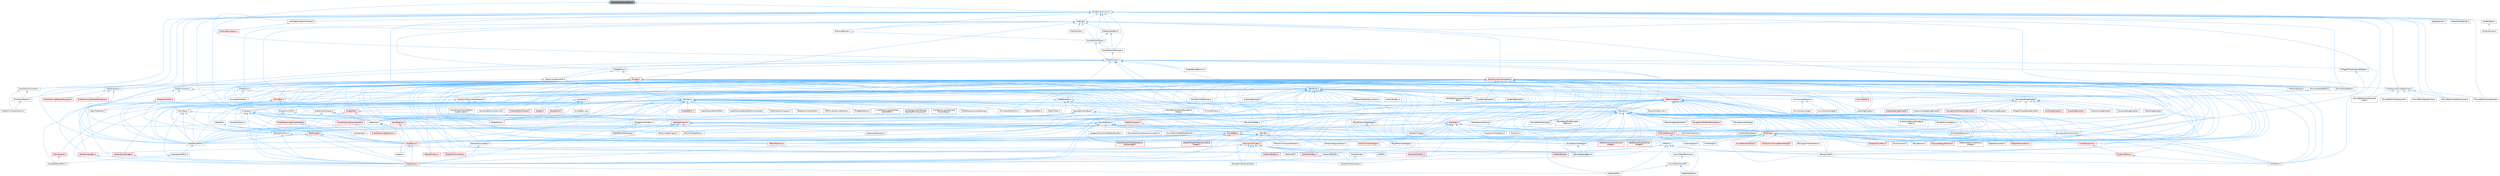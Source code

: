 digraph "DrawElementCoreTypes.h"
{
 // INTERACTIVE_SVG=YES
 // LATEX_PDF_SIZE
  bgcolor="transparent";
  edge [fontname=Helvetica,fontsize=10,labelfontname=Helvetica,labelfontsize=10];
  node [fontname=Helvetica,fontsize=10,shape=box,height=0.2,width=0.4];
  Node1 [id="Node000001",label="DrawElementCoreTypes.h",height=0.2,width=0.4,color="gray40", fillcolor="grey60", style="filled", fontcolor="black",tooltip=" "];
  Node1 -> Node2 [id="edge1_Node000001_Node000002",dir="back",color="steelblue1",style="solid",tooltip=" "];
  Node2 [id="Node000002",label="DrawElements.h",height=0.2,width=0.4,color="grey40", fillcolor="white", style="filled",URL="$d8/d4c/DrawElements_8h.html",tooltip=" "];
  Node2 -> Node3 [id="edge2_Node000002_Node000003",dir="back",color="steelblue1",style="solid",tooltip=" "];
  Node3 [id="Node000003",label="PaintUtils.h",height=0.2,width=0.4,color="grey40", fillcolor="white", style="filled",URL="$d9/da6/PaintUtils_8h.html",tooltip=" "];
  Node2 -> Node4 [id="edge3_Node000002_Node000004",dir="back",color="steelblue1",style="solid",tooltip=" "];
  Node4 [id="Node000004",label="SBoxPanel.h",height=0.2,width=0.4,color="grey40", fillcolor="white", style="filled",URL="$d8/de6/SBoxPanel_8h.html",tooltip=" "];
  Node4 -> Node5 [id="edge4_Node000004_Node000005",dir="back",color="steelblue1",style="solid",tooltip=" "];
  Node5 [id="Node000005",label="BoneDragDropOp.h",height=0.2,width=0.4,color="grey40", fillcolor="white", style="filled",URL="$d9/dba/BoneDragDropOp_8h.html",tooltip=" "];
  Node4 -> Node6 [id="edge5_Node000004_Node000006",dir="back",color="steelblue1",style="solid",tooltip=" "];
  Node6 [id="Node000006",label="ClassDragDropOp.h",height=0.2,width=0.4,color="grey40", fillcolor="white", style="filled",URL="$d5/d37/ClassDragDropOp_8h.html",tooltip=" "];
  Node4 -> Node7 [id="edge6_Node000004_Node000007",dir="back",color="steelblue1",style="solid",tooltip=" "];
  Node7 [id="Node000007",label="CommonLoadGuard.h",height=0.2,width=0.4,color="grey40", fillcolor="white", style="filled",URL="$d1/da1/CommonLoadGuard_8h.html",tooltip=" "];
  Node7 -> Node8 [id="edge7_Node000007_Node000008",dir="back",color="steelblue1",style="solid",tooltip=" "];
  Node8 [id="Node000008",label="CommonLazyImage.h",height=0.2,width=0.4,color="grey40", fillcolor="white", style="filled",URL="$d2/d74/CommonLazyImage_8h.html",tooltip=" "];
  Node7 -> Node9 [id="edge8_Node000007_Node000009",dir="back",color="steelblue1",style="solid",tooltip=" "];
  Node9 [id="Node000009",label="CommonLazyWidget.h",height=0.2,width=0.4,color="grey40", fillcolor="white", style="filled",URL="$d2/db7/CommonLazyWidget_8h.html",tooltip=" "];
  Node4 -> Node10 [id="edge9_Node000004_Node000010",dir="back",color="steelblue1",style="solid",tooltip=" "];
  Node10 [id="Node000010",label="DecoratedDragDropOp.h",height=0.2,width=0.4,color="grey40", fillcolor="white", style="filled",URL="$d6/d6a/DecoratedDragDropOp_8h.html",tooltip=" "];
  Node10 -> Node11 [id="edge10_Node000010_Node000011",dir="back",color="steelblue1",style="solid",tooltip=" "];
  Node11 [id="Node000011",label="ActorDragDropOp.h",height=0.2,width=0.4,color="red", fillcolor="#FFF0F0", style="filled",URL="$dd/d1a/ActorDragDropOp_8h.html",tooltip=" "];
  Node10 -> Node13 [id="edge11_Node000010_Node000013",dir="back",color="steelblue1",style="solid",tooltip=" "];
  Node13 [id="Node000013",label="AssetDragDropOp.h",height=0.2,width=0.4,color="red", fillcolor="#FFF0F0", style="filled",URL="$df/dda/AssetDragDropOp_8h.html",tooltip=" "];
  Node10 -> Node15 [id="edge12_Node000010_Node000015",dir="back",color="steelblue1",style="solid",tooltip=" "];
  Node15 [id="Node000015",label="CollectionDragDropOp.h",height=0.2,width=0.4,color="grey40", fillcolor="white", style="filled",URL="$d6/d23/CollectionDragDropOp_8h.html",tooltip=" "];
  Node10 -> Node16 [id="edge13_Node000010_Node000016",dir="back",color="steelblue1",style="solid",tooltip=" "];
  Node16 [id="Node000016",label="CompositeDragDropOp.h",height=0.2,width=0.4,color="grey40", fillcolor="white", style="filled",URL="$dd/d84/CompositeDragDropOp_8h.html",tooltip=" "];
  Node10 -> Node17 [id="edge14_Node000010_Node000017",dir="back",color="steelblue1",style="solid",tooltip=" "];
  Node17 [id="Node000017",label="FolderDragDropOp.h",height=0.2,width=0.4,color="grey40", fillcolor="white", style="filled",URL="$d9/d22/FolderDragDropOp_8h.html",tooltip=" "];
  Node10 -> Node18 [id="edge15_Node000010_Node000018",dir="back",color="steelblue1",style="solid",tooltip=" "];
  Node18 [id="Node000018",label="GraphNodeDragDropOp.h",height=0.2,width=0.4,color="red", fillcolor="#FFF0F0", style="filled",URL="$d3/dbf/GraphNodeDragDropOp_8h.html",tooltip=" "];
  Node10 -> Node25 [id="edge16_Node000010_Node000025",dir="back",color="steelblue1",style="solid",tooltip=" "];
  Node25 [id="Node000025",label="HierarchyWidgetDragDropOp.h",height=0.2,width=0.4,color="grey40", fillcolor="white", style="filled",URL="$dd/dee/HierarchyWidgetDragDropOp_8h.html",tooltip=" "];
  Node10 -> Node26 [id="edge17_Node000010_Node000026",dir="back",color="steelblue1",style="solid",tooltip=" "];
  Node26 [id="Node000026",label="LevelDragDropOp.h",height=0.2,width=0.4,color="grey40", fillcolor="white", style="filled",URL="$dc/da5/LevelDragDropOp_8h.html",tooltip=" "];
  Node10 -> Node27 [id="edge18_Node000010_Node000027",dir="back",color="steelblue1",style="solid",tooltip=" "];
  Node27 [id="Node000027",label="NavigationToolItemDragDropOp.h",height=0.2,width=0.4,color="red", fillcolor="#FFF0F0", style="filled",URL="$d5/ddf/NavigationToolItemDragDropOp_8h.html",tooltip=" "];
  Node10 -> Node30 [id="edge19_Node000010_Node000030",dir="back",color="steelblue1",style="solid",tooltip=" "];
  Node30 [id="Node000030",label="WidgetPropertyDragDropOp.h",height=0.2,width=0.4,color="grey40", fillcolor="white", style="filled",URL="$dc/d6e/WidgetPropertyDragDropOp_8h.html",tooltip=" "];
  Node10 -> Node31 [id="edge20_Node000010_Node000031",dir="back",color="steelblue1",style="solid",tooltip=" "];
  Node31 [id="Node000031",label="WidgetTemplateDragDropOp.h",height=0.2,width=0.4,color="grey40", fillcolor="white", style="filled",URL="$dc/d8f/WidgetTemplateDragDropOp_8h.html",tooltip=" "];
  Node4 -> Node32 [id="edge21_Node000004_Node000032",dir="back",color="steelblue1",style="solid",tooltip=" "];
  Node32 [id="Node000032",label="DiffUtils.h",height=0.2,width=0.4,color="grey40", fillcolor="white", style="filled",URL="$d4/d91/DiffUtils_8h.html",tooltip=" "];
  Node32 -> Node33 [id="edge22_Node000032_Node000033",dir="back",color="steelblue1",style="solid",tooltip=" "];
  Node33 [id="Node000033",label="AsyncDetailViewDiff.h",height=0.2,width=0.4,color="grey40", fillcolor="white", style="filled",URL="$dc/d54/AsyncDetailViewDiff_8h.html",tooltip=" "];
  Node33 -> Node34 [id="edge23_Node000033_Node000034",dir="back",color="steelblue1",style="solid",tooltip=" "];
  Node34 [id="Node000034",label="SDetailsDiff.h",height=0.2,width=0.4,color="grey40", fillcolor="white", style="filled",URL="$da/d09/SDetailsDiff_8h.html",tooltip=" "];
  Node33 -> Node35 [id="edge24_Node000033_Node000035",dir="back",color="steelblue1",style="solid",tooltip=" "];
  Node35 [id="Node000035",label="SDetailsSplitter.h",height=0.2,width=0.4,color="grey40", fillcolor="white", style="filled",URL="$d5/de5/SDetailsSplitter_8h.html",tooltip=" "];
  Node32 -> Node36 [id="edge25_Node000032_Node000036",dir="back",color="steelblue1",style="solid",tooltip=" "];
  Node36 [id="Node000036",label="AsyncTreeDifferences.h",height=0.2,width=0.4,color="grey40", fillcolor="white", style="filled",URL="$dd/d63/AsyncTreeDifferences_8h.html",tooltip=" "];
  Node36 -> Node33 [id="edge26_Node000036_Node000033",dir="back",color="steelblue1",style="solid",tooltip=" "];
  Node32 -> Node37 [id="edge27_Node000032_Node000037",dir="back",color="steelblue1",style="solid",tooltip=" "];
  Node37 [id="Node000037",label="DetailsDiff.h",height=0.2,width=0.4,color="grey40", fillcolor="white", style="filled",URL="$de/dfc/DetailsDiff_8h.html",tooltip=" "];
  Node32 -> Node38 [id="edge28_Node000032_Node000038",dir="back",color="steelblue1",style="solid",tooltip=" "];
  Node38 [id="Node000038",label="SBlueprintDiff.h",height=0.2,width=0.4,color="grey40", fillcolor="white", style="filled",URL="$de/d6d/SBlueprintDiff_8h.html",tooltip=" "];
  Node32 -> Node39 [id="edge29_Node000032_Node000039",dir="back",color="steelblue1",style="solid",tooltip=" "];
  Node39 [id="Node000039",label="SCSDiff.h",height=0.2,width=0.4,color="grey40", fillcolor="white", style="filled",URL="$da/dc5/SCSDiff_8h.html",tooltip=" "];
  Node32 -> Node34 [id="edge30_Node000032_Node000034",dir="back",color="steelblue1",style="solid",tooltip=" "];
  Node32 -> Node35 [id="edge31_Node000032_Node000035",dir="back",color="steelblue1",style="solid",tooltip=" "];
  Node4 -> Node40 [id="edge32_Node000004_Node000040",dir="back",color="steelblue1",style="solid",tooltip=" "];
  Node40 [id="Node000040",label="GameModeInfoCustomizer.h",height=0.2,width=0.4,color="grey40", fillcolor="white", style="filled",URL="$d5/df3/GameModeInfoCustomizer_8h.html",tooltip=" "];
  Node4 -> Node41 [id="edge33_Node000004_Node000041",dir="back",color="steelblue1",style="solid",tooltip=" "];
  Node41 [id="Node000041",label="LayoutUtils.h",height=0.2,width=0.4,color="grey40", fillcolor="white", style="filled",URL="$d2/d09/LayoutUtils_8h.html",tooltip=" "];
  Node41 -> Node42 [id="edge34_Node000041_Node000042",dir="back",color="steelblue1",style="solid",tooltip=" "];
  Node42 [id="Node000042",label="SLinkedBox.cpp",height=0.2,width=0.4,color="grey40", fillcolor="white", style="filled",URL="$de/dd2/SLinkedBox_8cpp.html",tooltip=" "];
  Node41 -> Node43 [id="edge35_Node000041_Node000043",dir="back",color="steelblue1",style="solid",tooltip=" "];
  Node43 [id="Node000043",label="SNodePanel.h",height=0.2,width=0.4,color="red", fillcolor="#FFF0F0", style="filled",URL="$da/db1/SNodePanel_8h.html",tooltip=" "];
  Node43 -> Node66 [id="edge36_Node000043_Node000066",dir="back",color="steelblue1",style="solid",tooltip=" "];
  Node66 [id="Node000066",label="SGraphPanel.h",height=0.2,width=0.4,color="grey40", fillcolor="white", style="filled",URL="$d2/dcf/SGraphPanel_8h.html",tooltip=" "];
  Node41 -> Node109 [id="edge37_Node000041_Node000109",dir="back",color="steelblue1",style="solid",tooltip=" "];
  Node109 [id="Node000109",label="SlateCore.h",height=0.2,width=0.4,color="grey40", fillcolor="white", style="filled",URL="$dc/d03/SlateCore_8h.html",tooltip=" "];
  Node109 -> Node110 [id="edge38_Node000109_Node000110",dir="back",color="steelblue1",style="solid",tooltip=" "];
  Node110 [id="Node000110",label="Engine.h",height=0.2,width=0.4,color="grey40", fillcolor="white", style="filled",URL="$d1/d34/Public_2Engine_8h.html",tooltip=" "];
  Node109 -> Node111 [id="edge39_Node000109_Node000111",dir="back",color="steelblue1",style="solid",tooltip=" "];
  Node111 [id="Node000111",label="SlateBasics.h",height=0.2,width=0.4,color="red", fillcolor="#FFF0F0", style="filled",URL="$da/d2f/SlateBasics_8h.html",tooltip=" "];
  Node111 -> Node110 [id="edge40_Node000111_Node000110",dir="back",color="steelblue1",style="solid",tooltip=" "];
  Node111 -> Node113 [id="edge41_Node000111_Node000113",dir="back",color="steelblue1",style="solid",tooltip=" "];
  Node113 [id="Node000113",label="SlateExtras.h",height=0.2,width=0.4,color="red", fillcolor="#FFF0F0", style="filled",URL="$d8/dec/SlateExtras_8h.html",tooltip=" "];
  Node41 -> Node115 [id="edge42_Node000041_Node000115",dir="back",color="steelblue1",style="solid",tooltip=" "];
  Node115 [id="Node000115",label="SlateSharedPCH.h",height=0.2,width=0.4,color="grey40", fillcolor="white", style="filled",URL="$d1/dfc/SlateSharedPCH_8h.html",tooltip=" "];
  Node115 -> Node116 [id="edge43_Node000115_Node000116",dir="back",color="steelblue1",style="solid",tooltip=" "];
  Node116 [id="Node000116",label="EngineSharedPCH.h",height=0.2,width=0.4,color="grey40", fillcolor="white", style="filled",URL="$dc/dbb/EngineSharedPCH_8h.html",tooltip=" "];
  Node116 -> Node117 [id="edge44_Node000116_Node000117",dir="back",color="steelblue1",style="solid",tooltip=" "];
  Node117 [id="Node000117",label="UnrealEdSharedPCH.h",height=0.2,width=0.4,color="grey40", fillcolor="white", style="filled",URL="$d1/de6/UnrealEdSharedPCH_8h.html",tooltip=" "];
  Node4 -> Node26 [id="edge45_Node000004_Node000026",dir="back",color="steelblue1",style="solid",tooltip=" "];
  Node4 -> Node118 [id="edge46_Node000004_Node000118",dir="back",color="steelblue1",style="solid",tooltip=" "];
  Node118 [id="Node000118",label="MaterialGraphNode_Custom.h",height=0.2,width=0.4,color="grey40", fillcolor="white", style="filled",URL="$d5/d6c/MaterialGraphNode__Custom_8h.html",tooltip=" "];
  Node4 -> Node119 [id="edge47_Node000004_Node000119",dir="back",color="steelblue1",style="solid",tooltip=" "];
  Node119 [id="Node000119",label="PropertyCustomizationHelpers.h",height=0.2,width=0.4,color="grey40", fillcolor="white", style="filled",URL="$d7/dd0/PropertyCustomizationHelpers_8h.html",tooltip=" "];
  Node119 -> Node120 [id="edge48_Node000119_Node000120",dir="back",color="steelblue1",style="solid",tooltip=" "];
  Node120 [id="Node000120",label="DetailTreeNode.h",height=0.2,width=0.4,color="grey40", fillcolor="white", style="filled",URL="$d8/d32/DetailTreeNode_8h.html",tooltip=" "];
  Node119 -> Node40 [id="edge49_Node000119_Node000040",dir="back",color="steelblue1",style="solid",tooltip=" "];
  Node119 -> Node121 [id="edge50_Node000119_Node000121",dir="back",color="steelblue1",style="solid",tooltip=" "];
  Node121 [id="Node000121",label="PerlinNoiseChannelDetails\lCustomization.h",height=0.2,width=0.4,color="grey40", fillcolor="white", style="filled",URL="$d6/df3/PerlinNoiseChannelDetailsCustomization_8h.html",tooltip=" "];
  Node4 -> Node122 [id="edge51_Node000004_Node000122",dir="back",color="steelblue1",style="solid",tooltip=" "];
  Node122 [id="Node000122",label="SAudioTextBox.h",height=0.2,width=0.4,color="grey40", fillcolor="white", style="filled",URL="$da/da3/SAudioTextBox_8h.html",tooltip=" "];
  Node4 -> Node123 [id="edge52_Node000004_Node000123",dir="back",color="steelblue1",style="solid",tooltip=" "];
  Node123 [id="Node000123",label="SBreadcrumbTrail.h",height=0.2,width=0.4,color="grey40", fillcolor="white", style="filled",URL="$d4/de2/SBreadcrumbTrail_8h.html",tooltip=" "];
  Node123 -> Node124 [id="edge53_Node000123_Node000124",dir="back",color="steelblue1",style="solid",tooltip=" "];
  Node124 [id="Node000124",label="STableTreeView.h",height=0.2,width=0.4,color="red", fillcolor="#FFF0F0", style="filled",URL="$dd/d46/STableTreeView_8h.html",tooltip=" "];
  Node123 -> Node113 [id="edge54_Node000123_Node000113",dir="back",color="steelblue1",style="solid",tooltip=" "];
  Node4 -> Node127 [id="edge55_Node000004_Node000127",dir="back",color="steelblue1",style="solid",tooltip=" "];
  Node127 [id="Node000127",label="SComboButton.h",height=0.2,width=0.4,color="grey40", fillcolor="white", style="filled",URL="$dc/d43/SComboButton_8h.html",tooltip=" "];
  Node127 -> Node128 [id="edge56_Node000127_Node000128",dir="back",color="steelblue1",style="solid",tooltip=" "];
  Node128 [id="Node000128",label="CategoryMenuComboButtonBuilder.h",height=0.2,width=0.4,color="grey40", fillcolor="white", style="filled",URL="$df/d7b/CategoryMenuComboButtonBuilder_8h.html",tooltip=" "];
  Node127 -> Node129 [id="edge57_Node000127_Node000129",dir="back",color="steelblue1",style="solid",tooltip=" "];
  Node129 [id="Node000129",label="MovieSceneConditionCustomization.h",height=0.2,width=0.4,color="grey40", fillcolor="white", style="filled",URL="$db/d7d/MovieSceneConditionCustomization_8h.html",tooltip=" "];
  Node127 -> Node130 [id="edge58_Node000127_Node000130",dir="back",color="steelblue1",style="solid",tooltip=" "];
  Node130 [id="Node000130",label="OverridesComboButtonBuilder.h",height=0.2,width=0.4,color="grey40", fillcolor="white", style="filled",URL="$d5/dac/OverridesComboButtonBuilder_8h.html",tooltip=" "];
  Node127 -> Node131 [id="edge59_Node000127_Node000131",dir="back",color="steelblue1",style="solid",tooltip=" "];
  Node131 [id="Node000131",label="SBoneMappingBase.h",height=0.2,width=0.4,color="grey40", fillcolor="white", style="filled",URL="$d7/d49/SBoneMappingBase_8h.html",tooltip=" "];
  Node127 -> Node132 [id="edge60_Node000127_Node000132",dir="back",color="steelblue1",style="solid",tooltip=" "];
  Node132 [id="Node000132",label="SComboBox.h",height=0.2,width=0.4,color="red", fillcolor="#FFF0F0", style="filled",URL="$d2/dd5/SComboBox_8h.html",tooltip=" "];
  Node132 -> Node133 [id="edge61_Node000132_Node000133",dir="back",color="steelblue1",style="solid",tooltip=" "];
  Node133 [id="Node000133",label="DataflowTransformOutliner\lWidget.h",height=0.2,width=0.4,color="red", fillcolor="#FFF0F0", style="filled",URL="$d8/df9/DataflowTransformOutlinerWidget_8h.html",tooltip=" "];
  Node132 -> Node135 [id="edge62_Node000132_Node000135",dir="back",color="steelblue1",style="solid",tooltip=" "];
  Node135 [id="Node000135",label="DataflowVerticesOutliner\lWidget.h",height=0.2,width=0.4,color="red", fillcolor="#FFF0F0", style="filled",URL="$dd/deb/DataflowVerticesOutlinerWidget_8h.html",tooltip=" "];
  Node132 -> Node138 [id="edge63_Node000132_Node000138",dir="back",color="steelblue1",style="solid",tooltip=" "];
  Node138 [id="Node000138",label="SAudioOscilloscopePanelWidget.h",height=0.2,width=0.4,color="red", fillcolor="#FFF0F0", style="filled",URL="$db/d7e/SAudioOscilloscopePanelWidget_8h.html",tooltip=" "];
  Node132 -> Node143 [id="edge64_Node000132_Node000143",dir="back",color="steelblue1",style="solid",tooltip=" "];
  Node143 [id="Node000143",label="SEditableComboBox.h",height=0.2,width=0.4,color="grey40", fillcolor="white", style="filled",URL="$d0/d8c/SEditableComboBox_8h.html",tooltip=" "];
  Node143 -> Node113 [id="edge65_Node000143_Node000113",dir="back",color="steelblue1",style="solid",tooltip=" "];
  Node132 -> Node144 [id="edge66_Node000132_Node000144",dir="back",color="steelblue1",style="solid",tooltip=" "];
  Node144 [id="Node000144",label="SFilterConfiguratorRow.h",height=0.2,width=0.4,color="grey40", fillcolor="white", style="filled",URL="$d2/d18/SFilterConfiguratorRow_8h.html",tooltip=" "];
  Node132 -> Node146 [id="edge67_Node000132_Node000146",dir="back",color="steelblue1",style="solid",tooltip=" "];
  Node146 [id="Node000146",label="SRigVMGraphPinEditableName\lValueWidget.h",height=0.2,width=0.4,color="red", fillcolor="#FFF0F0", style="filled",URL="$da/d0c/SRigVMGraphPinEditableNameValueWidget_8h.html",tooltip=" "];
  Node132 -> Node147 [id="edge68_Node000132_Node000147",dir="back",color="steelblue1",style="solid",tooltip=" "];
  Node147 [id="Node000147",label="SRigVMGraphPinNameListValue\lWidget.h",height=0.2,width=0.4,color="red", fillcolor="#FFF0F0", style="filled",URL="$dc/dac/SRigVMGraphPinNameListValueWidget_8h.html",tooltip=" "];
  Node132 -> Node124 [id="edge69_Node000132_Node000124",dir="back",color="steelblue1",style="solid",tooltip=" "];
  Node132 -> Node152 [id="edge70_Node000132_Node000152",dir="back",color="steelblue1",style="solid",tooltip=" "];
  Node152 [id="Node000152",label="SelectionViewWidget.h",height=0.2,width=0.4,color="red", fillcolor="#FFF0F0", style="filled",URL="$dc/db5/SelectionViewWidget_8h.html",tooltip=" "];
  Node132 -> Node111 [id="edge71_Node000132_Node000111",dir="back",color="steelblue1",style="solid",tooltip=" "];
  Node132 -> Node113 [id="edge72_Node000132_Node000113",dir="back",color="steelblue1",style="solid",tooltip=" "];
  Node132 -> Node115 [id="edge73_Node000132_Node000115",dir="back",color="steelblue1",style="solid",tooltip=" "];
  Node127 -> Node159 [id="edge74_Node000127_Node000159",dir="back",color="steelblue1",style="solid",tooltip=" "];
  Node159 [id="Node000159",label="SComponentClassCombo.h",height=0.2,width=0.4,color="grey40", fillcolor="white", style="filled",URL="$dc/df2/SComponentClassCombo_8h.html",tooltip=" "];
  Node159 -> Node160 [id="edge75_Node000159_Node000160",dir="back",color="steelblue1",style="solid",tooltip=" "];
  Node160 [id="Node000160",label="SSCSEditor.h",height=0.2,width=0.4,color="grey40", fillcolor="white", style="filled",URL="$d0/d2e/SSCSEditor_8h.html",tooltip=" "];
  Node127 -> Node161 [id="edge76_Node000127_Node000161",dir="back",color="steelblue1",style="solid",tooltip=" "];
  Node161 [id="Node000161",label="SGridLineSpacingList.h",height=0.2,width=0.4,color="grey40", fillcolor="white", style="filled",URL="$db/d48/SGridLineSpacingList_8h.html",tooltip=" "];
  Node127 -> Node162 [id="edge77_Node000127_Node000162",dir="back",color="steelblue1",style="solid",tooltip=" "];
  Node162 [id="Node000162",label="SNumericDropDown.h",height=0.2,width=0.4,color="grey40", fillcolor="white", style="filled",URL="$d3/d12/SNumericDropDown_8h.html",tooltip=" "];
  Node127 -> Node163 [id="edge78_Node000127_Node000163",dir="back",color="steelblue1",style="solid",tooltip=" "];
  Node163 [id="Node000163",label="SPopUpErrorText.h",height=0.2,width=0.4,color="grey40", fillcolor="white", style="filled",URL="$d7/d15/SPopUpErrorText_8h.html",tooltip=" "];
  Node163 -> Node111 [id="edge79_Node000163_Node000111",dir="back",color="steelblue1",style="solid",tooltip=" "];
  Node163 -> Node113 [id="edge80_Node000163_Node000113",dir="back",color="steelblue1",style="solid",tooltip=" "];
  Node127 -> Node146 [id="edge81_Node000127_Node000146",dir="back",color="steelblue1",style="solid",tooltip=" "];
  Node127 -> Node147 [id="edge82_Node000127_Node000147",dir="back",color="steelblue1",style="solid",tooltip=" "];
  Node127 -> Node111 [id="edge83_Node000127_Node000111",dir="back",color="steelblue1",style="solid",tooltip=" "];
  Node127 -> Node113 [id="edge84_Node000127_Node000113",dir="back",color="steelblue1",style="solid",tooltip=" "];
  Node127 -> Node115 [id="edge85_Node000127_Node000115",dir="back",color="steelblue1",style="solid",tooltip=" "];
  Node4 -> Node143 [id="edge86_Node000004_Node000143",dir="back",color="steelblue1",style="solid",tooltip=" "];
  Node4 -> Node164 [id="edge87_Node000004_Node000164",dir="back",color="steelblue1",style="solid",tooltip=" "];
  Node164 [id="Node000164",label="SFilterBarClippingHorizontal\lBox.h",height=0.2,width=0.4,color="grey40", fillcolor="white", style="filled",URL="$dd/d94/SFilterBarClippingHorizontalBox_8h.html",tooltip=" "];
  Node4 -> Node161 [id="edge88_Node000004_Node000161",dir="back",color="steelblue1",style="solid",tooltip=" "];
  Node4 -> Node165 [id="edge89_Node000004_Node000165",dir="back",color="steelblue1",style="solid",tooltip=" "];
  Node165 [id="Node000165",label="SHeader.h",height=0.2,width=0.4,color="grey40", fillcolor="white", style="filled",URL="$de/d21/SHeader_8h.html",tooltip=" "];
  Node165 -> Node111 [id="edge90_Node000165_Node000111",dir="back",color="steelblue1",style="solid",tooltip=" "];
  Node165 -> Node113 [id="edge91_Node000165_Node000113",dir="back",color="steelblue1",style="solid",tooltip=" "];
  Node4 -> Node162 [id="edge92_Node000004_Node000162",dir="back",color="steelblue1",style="solid",tooltip=" "];
  Node4 -> Node166 [id="edge93_Node000004_Node000166",dir="back",color="steelblue1",style="solid",tooltip=" "];
  Node166 [id="Node000166",label="SNumericEntryBox.h",height=0.2,width=0.4,color="red", fillcolor="#FFF0F0", style="filled",URL="$d8/d1a/SNumericEntryBox_8h.html",tooltip=" "];
  Node166 -> Node81 [id="edge94_Node000166_Node000081",dir="back",color="steelblue1",style="solid",tooltip=" "];
  Node81 [id="Node000081",label="SGraphPinNum.h",height=0.2,width=0.4,color="red", fillcolor="#FFF0F0", style="filled",URL="$d7/da4/SGraphPinNum_8h.html",tooltip=" "];
  Node166 -> Node83 [id="edge95_Node000166_Node000083",dir="back",color="steelblue1",style="solid",tooltip=" "];
  Node83 [id="Node000083",label="SGraphPinNumSlider.h",height=0.2,width=0.4,color="red", fillcolor="#FFF0F0", style="filled",URL="$d5/d00/SGraphPinNumSlider_8h.html",tooltip=" "];
  Node166 -> Node91 [id="edge96_Node000166_Node000091",dir="back",color="steelblue1",style="solid",tooltip=" "];
  Node91 [id="Node000091",label="SGraphPinVector2DSlider.h",height=0.2,width=0.4,color="grey40", fillcolor="white", style="filled",URL="$d7/d05/SGraphPinVector2DSlider_8h.html",tooltip=" "];
  Node166 -> Node94 [id="edge97_Node000166_Node000094",dir="back",color="steelblue1",style="solid",tooltip=" "];
  Node94 [id="Node000094",label="SGraphPinVectorSlider.h",height=0.2,width=0.4,color="grey40", fillcolor="white", style="filled",URL="$dc/d38/SGraphPinVectorSlider_8h.html",tooltip=" "];
  Node166 -> Node167 [id="edge98_Node000166_Node000167",dir="back",color="steelblue1",style="solid",tooltip=" "];
  Node167 [id="Node000167",label="SRotatorInputBox.h",height=0.2,width=0.4,color="red", fillcolor="#FFF0F0", style="filled",URL="$de/dd2/SRotatorInputBox_8h.html",tooltip=" "];
  Node167 -> Node113 [id="edge99_Node000167_Node000113",dir="back",color="steelblue1",style="solid",tooltip=" "];
  Node166 -> Node168 [id="edge100_Node000166_Node000168",dir="back",color="steelblue1",style="solid",tooltip=" "];
  Node168 [id="Node000168",label="SVector2DSlider.h",height=0.2,width=0.4,color="grey40", fillcolor="white", style="filled",URL="$de/d67/SVector2DSlider_8h.html",tooltip=" "];
  Node168 -> Node91 [id="edge101_Node000168_Node000091",dir="back",color="steelblue1",style="solid",tooltip=" "];
  Node166 -> Node169 [id="edge102_Node000166_Node000169",dir="back",color="steelblue1",style="solid",tooltip=" "];
  Node169 [id="Node000169",label="SVector2DTextBox.h",height=0.2,width=0.4,color="red", fillcolor="#FFF0F0", style="filled",URL="$d6/d71/SVector2DTextBox_8h.html",tooltip=" "];
  Node166 -> Node170 [id="edge103_Node000166_Node000170",dir="back",color="steelblue1",style="solid",tooltip=" "];
  Node170 [id="Node000170",label="SVector4Slider.h",height=0.2,width=0.4,color="red", fillcolor="#FFF0F0", style="filled",URL="$d4/dec/SVector4Slider_8h.html",tooltip=" "];
  Node166 -> Node171 [id="edge104_Node000166_Node000171",dir="back",color="steelblue1",style="solid",tooltip=" "];
  Node171 [id="Node000171",label="SVector4TextBox.h",height=0.2,width=0.4,color="red", fillcolor="#FFF0F0", style="filled",URL="$dd/da4/SVector4TextBox_8h.html",tooltip=" "];
  Node166 -> Node173 [id="edge105_Node000166_Node000173",dir="back",color="steelblue1",style="solid",tooltip=" "];
  Node173 [id="Node000173",label="SVectorSlider.h",height=0.2,width=0.4,color="grey40", fillcolor="white", style="filled",URL="$d2/db5/SVectorSlider_8h.html",tooltip=" "];
  Node173 -> Node94 [id="edge106_Node000173_Node000094",dir="back",color="steelblue1",style="solid",tooltip=" "];
  Node166 -> Node174 [id="edge107_Node000166_Node000174",dir="back",color="steelblue1",style="solid",tooltip=" "];
  Node174 [id="Node000174",label="SVectorTextBox.h",height=0.2,width=0.4,color="red", fillcolor="#FFF0F0", style="filled",URL="$df/db8/SVectorTextBox_8h.html",tooltip=" "];
  Node166 -> Node113 [id="edge108_Node000166_Node000113",dir="back",color="steelblue1",style="solid",tooltip=" "];
  Node4 -> Node175 [id="edge109_Node000004_Node000175",dir="back",color="steelblue1",style="solid",tooltip=" "];
  Node175 [id="Node000175",label="SRigVMVariantTagWidget.h",height=0.2,width=0.4,color="grey40", fillcolor="white", style="filled",URL="$d4/d38/SRigVMVariantTagWidget_8h.html",tooltip=" "];
  Node175 -> Node176 [id="edge110_Node000175_Node000176",dir="back",color="steelblue1",style="solid",tooltip=" "];
  Node176 [id="Node000176",label="SRigVMVariantWidget.h",height=0.2,width=0.4,color="grey40", fillcolor="white", style="filled",URL="$d5/d61/SRigVMVariantWidget_8h.html",tooltip=" "];
  Node4 -> Node176 [id="edge111_Node000004_Node000176",dir="back",color="steelblue1",style="solid",tooltip=" "];
  Node4 -> Node160 [id="edge112_Node000004_Node000160",dir="back",color="steelblue1",style="solid",tooltip=" "];
  Node4 -> Node177 [id="edge113_Node000004_Node000177",dir="back",color="steelblue1",style="solid",tooltip=" "];
  Node177 [id="Node000177",label="SScrollBox.h",height=0.2,width=0.4,color="red", fillcolor="#FFF0F0", style="filled",URL="$d3/da2/SScrollBox_8h.html",tooltip=" "];
  Node177 -> Node123 [id="edge114_Node000177_Node000123",dir="back",color="steelblue1",style="solid",tooltip=" "];
  Node177 -> Node111 [id="edge115_Node000177_Node000111",dir="back",color="steelblue1",style="solid",tooltip=" "];
  Node177 -> Node113 [id="edge116_Node000177_Node000113",dir="back",color="steelblue1",style="solid",tooltip=" "];
  Node177 -> Node115 [id="edge117_Node000177_Node000115",dir="back",color="steelblue1",style="solid",tooltip=" "];
  Node4 -> Node179 [id="edge118_Node000004_Node000179",dir="back",color="steelblue1",style="solid",tooltip=" "];
  Node179 [id="Node000179",label="SSegmentedControl.h",height=0.2,width=0.4,color="grey40", fillcolor="white", style="filled",URL="$d3/d4f/SSegmentedControl_8h.html",tooltip=" "];
  Node4 -> Node180 [id="edge119_Node000004_Node000180",dir="back",color="steelblue1",style="solid",tooltip=" "];
  Node180 [id="Node000180",label="SSkeletonWidget.h",height=0.2,width=0.4,color="grey40", fillcolor="white", style="filled",URL="$dd/da7/SSkeletonWidget_8h.html",tooltip=" "];
  Node4 -> Node181 [id="edge120_Node000004_Node000181",dir="back",color="steelblue1",style="solid",tooltip=" "];
  Node181 [id="Node000181",label="SSpinBox.h",height=0.2,width=0.4,color="grey40", fillcolor="white", style="filled",URL="$d5/da5/SSpinBox_8h.html",tooltip=" "];
  Node181 -> Node166 [id="edge121_Node000181_Node000166",dir="back",color="steelblue1",style="solid",tooltip=" "];
  Node181 -> Node182 [id="edge122_Node000181_Node000182",dir="back",color="steelblue1",style="solid",tooltip=" "];
  Node182 [id="Node000182",label="STransformViewportToolbar.h",height=0.2,width=0.4,color="grey40", fillcolor="white", style="filled",URL="$d8/da8/STransformViewportToolbar_8h.html",tooltip=" "];
  Node181 -> Node111 [id="edge123_Node000181_Node000111",dir="back",color="steelblue1",style="solid",tooltip=" "];
  Node181 -> Node113 [id="edge124_Node000181_Node000113",dir="back",color="steelblue1",style="solid",tooltip=" "];
  Node4 -> Node183 [id="edge125_Node000004_Node000183",dir="back",color="steelblue1",style="solid",tooltip=" "];
  Node183 [id="Node000183",label="STableRow.h",height=0.2,width=0.4,color="grey40", fillcolor="white", style="filled",URL="$d8/d43/STableRow_8h.html",tooltip=" "];
  Node183 -> Node184 [id="edge126_Node000183_Node000184",dir="back",color="steelblue1",style="solid",tooltip=" "];
  Node184 [id="Node000184",label="BoneSelectionWidget.h",height=0.2,width=0.4,color="grey40", fillcolor="white", style="filled",URL="$d4/dd3/BoneSelectionWidget_8h.html",tooltip=" "];
  Node184 -> Node131 [id="edge127_Node000184_Node000131",dir="back",color="steelblue1",style="solid",tooltip=" "];
  Node183 -> Node185 [id="edge128_Node000183_Node000185",dir="back",color="steelblue1",style="solid",tooltip=" "];
  Node185 [id="Node000185",label="CurveEditorTreeTraits.h",height=0.2,width=0.4,color="red", fillcolor="#FFF0F0", style="filled",URL="$d4/d4a/CurveEditorTreeTraits_8h.html",tooltip=" "];
  Node183 -> Node133 [id="edge129_Node000183_Node000133",dir="back",color="steelblue1",style="solid",tooltip=" "];
  Node183 -> Node135 [id="edge130_Node000183_Node000135",dir="back",color="steelblue1",style="solid",tooltip=" "];
  Node183 -> Node189 [id="edge131_Node000183_Node000189",dir="back",color="steelblue1",style="solid",tooltip=" "];
  Node189 [id="Node000189",label="DlgReferenceTree.h",height=0.2,width=0.4,color="grey40", fillcolor="white", style="filled",URL="$db/dd3/DlgReferenceTree_8h.html",tooltip=" "];
  Node183 -> Node190 [id="edge132_Node000183_Node000190",dir="back",color="steelblue1",style="solid",tooltip=" "];
  Node190 [id="Node000190",label="FindInBlueprints.h",height=0.2,width=0.4,color="red", fillcolor="#FFF0F0", style="filled",URL="$d0/d27/FindInBlueprints_8h.html",tooltip=" "];
  Node190 -> Node191 [id="edge133_Node000190_Node000191",dir="back",color="steelblue1",style="solid",tooltip=" "];
  Node191 [id="Node000191",label="BlueprintEditor.h",height=0.2,width=0.4,color="red", fillcolor="#FFF0F0", style="filled",URL="$df/d7d/BlueprintEditor_8h.html",tooltip=" "];
  Node191 -> Node160 [id="edge134_Node000191_Node000160",dir="back",color="steelblue1",style="solid",tooltip=" "];
  Node183 -> Node204 [id="edge135_Node000183_Node000204",dir="back",color="steelblue1",style="solid",tooltip=" "];
  Node204 [id="Node000204",label="FindInGraph.h",height=0.2,width=0.4,color="grey40", fillcolor="white", style="filled",URL="$de/d36/FindInGraph_8h.html",tooltip=" "];
  Node183 -> Node205 [id="edge136_Node000183_Node000205",dir="back",color="steelblue1",style="solid",tooltip=" "];
  Node205 [id="Node000205",label="IDetailDragDropHandler.h",height=0.2,width=0.4,color="grey40", fillcolor="white", style="filled",URL="$dd/d80/IDetailDragDropHandler_8h.html",tooltip=" "];
  Node183 -> Node206 [id="edge137_Node000183_Node000206",dir="back",color="steelblue1",style="solid",tooltip=" "];
  Node206 [id="Node000206",label="IOutlinerExtension.h",height=0.2,width=0.4,color="red", fillcolor="#FFF0F0", style="filled",URL="$db/d1a/IOutlinerExtension_8h.html",tooltip=" "];
  Node206 -> Node259 [id="edge138_Node000206_Node000259",dir="back",color="steelblue1",style="solid",tooltip=" "];
  Node259 [id="Node000259",label="OutlinerSpacer.h",height=0.2,width=0.4,color="grey40", fillcolor="white", style="filled",URL="$dd/d3e/OutlinerSpacer_8h.html",tooltip=" "];
  Node206 -> Node261 [id="edge139_Node000206_Node000261",dir="back",color="steelblue1",style="solid",tooltip=" "];
  Node261 [id="Node000261",label="SOutlinerView.h",height=0.2,width=0.4,color="grey40", fillcolor="white", style="filled",URL="$d5/de1/SOutlinerView_8h.html",tooltip=" "];
  Node183 -> Node265 [id="edge140_Node000183_Node000265",dir="back",color="steelblue1",style="solid",tooltip=" "];
  Node265 [id="Node000265",label="NavigationToolItemParameters.h",height=0.2,width=0.4,color="red", fillcolor="#FFF0F0", style="filled",URL="$dd/d8c/NavigationToolItemParameters_8h.html",tooltip=" "];
  Node183 -> Node259 [id="edge141_Node000183_Node000259",dir="back",color="steelblue1",style="solid",tooltip=" "];
  Node183 -> Node268 [id="edge142_Node000183_Node000268",dir="back",color="steelblue1",style="solid",tooltip=" "];
  Node268 [id="Node000268",label="PropertyInfoViewStyle.h",height=0.2,width=0.4,color="grey40", fillcolor="white", style="filled",URL="$d0/da8/PropertyInfoViewStyle_8h.html",tooltip=" "];
  Node183 -> Node269 [id="edge143_Node000183_Node000269",dir="back",color="steelblue1",style="solid",tooltip=" "];
  Node269 [id="Node000269",label="ReferenceSectionSelection\lWidget.h",height=0.2,width=0.4,color="grey40", fillcolor="white", style="filled",URL="$db/d75/ReferenceSectionSelectionWidget_8h.html",tooltip=" "];
  Node183 -> Node270 [id="edge144_Node000183_Node000270",dir="back",color="steelblue1",style="solid",tooltip=" "];
  Node270 [id="Node000270",label="SAnimAttributeView.h",height=0.2,width=0.4,color="grey40", fillcolor="white", style="filled",URL="$df/d42/SAnimAttributeView_8h.html",tooltip=" "];
  Node183 -> Node38 [id="edge145_Node000183_Node000038",dir="back",color="steelblue1",style="solid",tooltip=" "];
  Node183 -> Node131 [id="edge146_Node000183_Node000131",dir="back",color="steelblue1",style="solid",tooltip=" "];
  Node183 -> Node132 [id="edge147_Node000183_Node000132",dir="back",color="steelblue1",style="solid",tooltip=" "];
  Node183 -> Node159 [id="edge148_Node000183_Node000159",dir="back",color="steelblue1",style="solid",tooltip=" "];
  Node183 -> Node271 [id="edge149_Node000183_Node000271",dir="back",color="steelblue1",style="solid",tooltip=" "];
  Node271 [id="Node000271",label="SDeleteAssetsDialog.h",height=0.2,width=0.4,color="grey40", fillcolor="white", style="filled",URL="$d7/d0d/SDeleteAssetsDialog_8h.html",tooltip=" "];
  Node183 -> Node144 [id="edge150_Node000183_Node000144",dir="back",color="steelblue1",style="solid",tooltip=" "];
  Node183 -> Node272 [id="edge151_Node000183_Node000272",dir="back",color="steelblue1",style="solid",tooltip=" "];
  Node272 [id="Node000272",label="SFilterableObjectList.h",height=0.2,width=0.4,color="grey40", fillcolor="white", style="filled",URL="$dc/de4/SFilterableObjectList_8h.html",tooltip=" "];
  Node183 -> Node150 [id="edge152_Node000183_Node000150",dir="back",color="steelblue1",style="solid",tooltip=" "];
  Node150 [id="Node000150",label="SFixupSelfContextDlg.h",height=0.2,width=0.4,color="grey40", fillcolor="white", style="filled",URL="$d5/da4/SFixupSelfContextDlg_8h.html",tooltip=" "];
  Node183 -> Node273 [id="edge153_Node000183_Node000273",dir="back",color="steelblue1",style="solid",tooltip=" "];
  Node273 [id="Node000273",label="SGraphActionMenu.h",height=0.2,width=0.4,color="red", fillcolor="#FFF0F0", style="filled",URL="$d0/d9a/SGraphActionMenu_8h.html",tooltip=" "];
  Node183 -> Node279 [id="edge154_Node000183_Node000279",dir="back",color="steelblue1",style="solid",tooltip=" "];
  Node279 [id="Node000279",label="SGraphPinComboBox.h",height=0.2,width=0.4,color="grey40", fillcolor="white", style="filled",URL="$dc/d3f/SGraphPinComboBox_8h.html",tooltip=" "];
  Node183 -> Node280 [id="edge155_Node000183_Node000280",dir="back",color="steelblue1",style="solid",tooltip=" "];
  Node280 [id="Node000280",label="SKeySelector.h",height=0.2,width=0.4,color="grey40", fillcolor="white", style="filled",URL="$de/d62/SKeySelector_8h.html",tooltip=" "];
  Node183 -> Node281 [id="edge156_Node000183_Node000281",dir="back",color="steelblue1",style="solid",tooltip=" "];
  Node281 [id="Node000281",label="SKismetDebugTreeView.h",height=0.2,width=0.4,color="red", fillcolor="#FFF0F0", style="filled",URL="$dc/df5/SKismetDebugTreeView_8h.html",tooltip=" "];
  Node183 -> Node283 [id="edge157_Node000183_Node000283",dir="back",color="steelblue1",style="solid",tooltip=" "];
  Node283 [id="Node000283",label="SListView.h",height=0.2,width=0.4,color="red", fillcolor="#FFF0F0", style="filled",URL="$db/db5/SListView_8h.html",tooltip=" "];
  Node283 -> Node206 [id="edge158_Node000283_Node000206",dir="back",color="steelblue1",style="solid",tooltip=" "];
  Node283 -> Node269 [id="edge159_Node000283_Node000269",dir="back",color="steelblue1",style="solid",tooltip=" "];
  Node283 -> Node270 [id="edge160_Node000283_Node000270",dir="back",color="steelblue1",style="solid",tooltip=" "];
  Node283 -> Node38 [id="edge161_Node000283_Node000038",dir="back",color="steelblue1",style="solid",tooltip=" "];
  Node283 -> Node132 [id="edge162_Node000283_Node000132",dir="back",color="steelblue1",style="solid",tooltip=" "];
  Node283 -> Node272 [id="edge163_Node000283_Node000272",dir="back",color="steelblue1",style="solid",tooltip=" "];
  Node283 -> Node146 [id="edge164_Node000283_Node000146",dir="back",color="steelblue1",style="solid",tooltip=" "];
  Node283 -> Node147 [id="edge165_Node000283_Node000147",dir="back",color="steelblue1",style="solid",tooltip=" "];
  Node283 -> Node180 [id="edge166_Node000283_Node000180",dir="back",color="steelblue1",style="solid",tooltip=" "];
  Node283 -> Node288 [id="edge167_Node000283_Node000288",dir="back",color="steelblue1",style="solid",tooltip=" "];
  Node288 [id="Node000288",label="STreeView.h",height=0.2,width=0.4,color="red", fillcolor="#FFF0F0", style="filled",URL="$de/dea/STreeView_8h.html",tooltip=" "];
  Node288 -> Node184 [id="edge168_Node000288_Node000184",dir="back",color="steelblue1",style="solid",tooltip=" "];
  Node288 -> Node185 [id="edge169_Node000288_Node000185",dir="back",color="steelblue1",style="solid",tooltip=" "];
  Node288 -> Node133 [id="edge170_Node000288_Node000133",dir="back",color="steelblue1",style="solid",tooltip=" "];
  Node288 -> Node135 [id="edge171_Node000288_Node000135",dir="back",color="steelblue1",style="solid",tooltip=" "];
  Node288 -> Node32 [id="edge172_Node000288_Node000032",dir="back",color="steelblue1",style="solid",tooltip=" "];
  Node288 -> Node189 [id="edge173_Node000288_Node000189",dir="back",color="steelblue1",style="solid",tooltip=" "];
  Node288 -> Node190 [id="edge174_Node000288_Node000190",dir="back",color="steelblue1",style="solid",tooltip=" "];
  Node288 -> Node204 [id="edge175_Node000288_Node000204",dir="back",color="steelblue1",style="solid",tooltip=" "];
  Node288 -> Node269 [id="edge176_Node000288_Node000269",dir="back",color="steelblue1",style="solid",tooltip=" "];
  Node288 -> Node38 [id="edge177_Node000288_Node000038",dir="back",color="steelblue1",style="solid",tooltip=" "];
  Node288 -> Node273 [id="edge178_Node000288_Node000273",dir="back",color="steelblue1",style="solid",tooltip=" "];
  Node288 -> Node280 [id="edge179_Node000288_Node000280",dir="back",color="steelblue1",style="solid",tooltip=" "];
  Node288 -> Node281 [id="edge180_Node000288_Node000281",dir="back",color="steelblue1",style="solid",tooltip=" "];
  Node288 -> Node295 [id="edge181_Node000288_Node000295",dir="back",color="steelblue1",style="solid",tooltip=" "];
  Node295 [id="Node000295",label="SNavigationToolTreeRow.h",height=0.2,width=0.4,color="grey40", fillcolor="white", style="filled",URL="$de/d20/SNavigationToolTreeRow_8h.html",tooltip=" "];
  Node288 -> Node261 [id="edge182_Node000288_Node000261",dir="back",color="steelblue1",style="solid",tooltip=" "];
  Node288 -> Node176 [id="edge183_Node000288_Node000176",dir="back",color="steelblue1",style="solid",tooltip=" "];
  Node288 -> Node160 [id="edge184_Node000288_Node000160",dir="back",color="steelblue1",style="solid",tooltip=" "];
  Node288 -> Node124 [id="edge185_Node000288_Node000124",dir="back",color="steelblue1",style="solid",tooltip=" "];
  Node288 -> Node303 [id="edge186_Node000288_Node000303",dir="back",color="steelblue1",style="solid",tooltip=" "];
  Node303 [id="Node000303",label="STableTreeViewRow.h",height=0.2,width=0.4,color="red", fillcolor="#FFF0F0", style="filled",URL="$d9/dcd/STableTreeViewRow_8h.html",tooltip=" "];
  Node288 -> Node111 [id="edge187_Node000288_Node000111",dir="back",color="steelblue1",style="solid",tooltip=" "];
  Node288 -> Node113 [id="edge188_Node000288_Node000113",dir="back",color="steelblue1",style="solid",tooltip=" "];
  Node288 -> Node115 [id="edge189_Node000288_Node000115",dir="back",color="steelblue1",style="solid",tooltip=" "];
  Node283 -> Node111 [id="edge190_Node000283_Node000111",dir="back",color="steelblue1",style="solid",tooltip=" "];
  Node283 -> Node113 [id="edge191_Node000283_Node000113",dir="back",color="steelblue1",style="solid",tooltip=" "];
  Node283 -> Node115 [id="edge192_Node000283_Node000115",dir="back",color="steelblue1",style="solid",tooltip=" "];
  Node183 -> Node307 [id="edge193_Node000183_Node000307",dir="back",color="steelblue1",style="solid",tooltip=" "];
  Node307 [id="Node000307",label="SListViewSelectorDropdown\lMenu.h",height=0.2,width=0.4,color="grey40", fillcolor="white", style="filled",URL="$d4/dc9/SListViewSelectorDropdownMenu_8h.html",tooltip=" "];
  Node183 -> Node295 [id="edge194_Node000183_Node000295",dir="back",color="steelblue1",style="solid",tooltip=" "];
  Node183 -> Node261 [id="edge195_Node000183_Node000261",dir="back",color="steelblue1",style="solid",tooltip=" "];
  Node183 -> Node308 [id="edge196_Node000183_Node000308",dir="back",color="steelblue1",style="solid",tooltip=" "];
  Node308 [id="Node000308",label="SPrivateAssetsDialog.h",height=0.2,width=0.4,color="grey40", fillcolor="white", style="filled",URL="$d2/dba/SPrivateAssetsDialog_8h.html",tooltip=" "];
  Node183 -> Node160 [id="edge197_Node000183_Node000160",dir="back",color="steelblue1",style="solid",tooltip=" "];
  Node183 -> Node180 [id="edge198_Node000183_Node000180",dir="back",color="steelblue1",style="solid",tooltip=" "];
  Node183 -> Node309 [id="edge199_Node000183_Node000309",dir="back",color="steelblue1",style="solid",tooltip=" "];
  Node309 [id="Node000309",label="SSkinWeightProfileImport\lOptions.h",height=0.2,width=0.4,color="grey40", fillcolor="white", style="filled",URL="$d9/d21/SSkinWeightProfileImportOptions_8h.html",tooltip=" "];
  Node183 -> Node310 [id="edge200_Node000183_Node000310",dir="back",color="steelblue1",style="solid",tooltip=" "];
  Node310 [id="Node000310",label="SSuggestionTextBox.h",height=0.2,width=0.4,color="grey40", fillcolor="white", style="filled",URL="$d1/df9/SSuggestionTextBox_8h.html",tooltip=" "];
  Node310 -> Node113 [id="edge201_Node000310_Node000113",dir="back",color="steelblue1",style="solid",tooltip=" "];
  Node183 -> Node303 [id="edge202_Node000183_Node000303",dir="back",color="steelblue1",style="solid",tooltip=" "];
  Node183 -> Node288 [id="edge203_Node000183_Node000288",dir="back",color="steelblue1",style="solid",tooltip=" "];
  Node183 -> Node152 [id="edge204_Node000183_Node000152",dir="back",color="steelblue1",style="solid",tooltip=" "];
  Node183 -> Node111 [id="edge205_Node000183_Node000111",dir="back",color="steelblue1",style="solid",tooltip=" "];
  Node183 -> Node113 [id="edge206_Node000183_Node000113",dir="back",color="steelblue1",style="solid",tooltip=" "];
  Node183 -> Node115 [id="edge207_Node000183_Node000115",dir="back",color="steelblue1",style="solid",tooltip=" "];
  Node4 -> Node311 [id="edge208_Node000004_Node000311",dir="back",color="steelblue1",style="solid",tooltip=" "];
  Node311 [id="Node000311",label="STableViewBase.h",height=0.2,width=0.4,color="red", fillcolor="#FFF0F0", style="filled",URL="$da/d88/STableViewBase_8h.html",tooltip=" "];
  Node311 -> Node184 [id="edge209_Node000311_Node000184",dir="back",color="steelblue1",style="solid",tooltip=" "];
  Node311 -> Node189 [id="edge210_Node000311_Node000189",dir="back",color="steelblue1",style="solid",tooltip=" "];
  Node311 -> Node190 [id="edge211_Node000311_Node000190",dir="back",color="steelblue1",style="solid",tooltip=" "];
  Node311 -> Node204 [id="edge212_Node000311_Node000204",dir="back",color="steelblue1",style="solid",tooltip=" "];
  Node311 -> Node269 [id="edge213_Node000311_Node000269",dir="back",color="steelblue1",style="solid",tooltip=" "];
  Node311 -> Node38 [id="edge214_Node000311_Node000038",dir="back",color="steelblue1",style="solid",tooltip=" "];
  Node311 -> Node131 [id="edge215_Node000311_Node000131",dir="back",color="steelblue1",style="solid",tooltip=" "];
  Node311 -> Node132 [id="edge216_Node000311_Node000132",dir="back",color="steelblue1",style="solid",tooltip=" "];
  Node311 -> Node159 [id="edge217_Node000311_Node000159",dir="back",color="steelblue1",style="solid",tooltip=" "];
  Node311 -> Node271 [id="edge218_Node000311_Node000271",dir="back",color="steelblue1",style="solid",tooltip=" "];
  Node311 -> Node272 [id="edge219_Node000311_Node000272",dir="back",color="steelblue1",style="solid",tooltip=" "];
  Node311 -> Node150 [id="edge220_Node000311_Node000150",dir="back",color="steelblue1",style="solid",tooltip=" "];
  Node311 -> Node273 [id="edge221_Node000311_Node000273",dir="back",color="steelblue1",style="solid",tooltip=" "];
  Node311 -> Node279 [id="edge222_Node000311_Node000279",dir="back",color="steelblue1",style="solid",tooltip=" "];
  Node311 -> Node280 [id="edge223_Node000311_Node000280",dir="back",color="steelblue1",style="solid",tooltip=" "];
  Node311 -> Node281 [id="edge224_Node000311_Node000281",dir="back",color="steelblue1",style="solid",tooltip=" "];
  Node311 -> Node283 [id="edge225_Node000311_Node000283",dir="back",color="steelblue1",style="solid",tooltip=" "];
  Node311 -> Node261 [id="edge226_Node000311_Node000261",dir="back",color="steelblue1",style="solid",tooltip=" "];
  Node311 -> Node160 [id="edge227_Node000311_Node000160",dir="back",color="steelblue1",style="solid",tooltip=" "];
  Node311 -> Node180 [id="edge228_Node000311_Node000180",dir="back",color="steelblue1",style="solid",tooltip=" "];
  Node311 -> Node309 [id="edge229_Node000311_Node000309",dir="back",color="steelblue1",style="solid",tooltip=" "];
  Node311 -> Node310 [id="edge230_Node000311_Node000310",dir="back",color="steelblue1",style="solid",tooltip=" "];
  Node311 -> Node183 [id="edge231_Node000311_Node000183",dir="back",color="steelblue1",style="solid",tooltip=" "];
  Node311 -> Node124 [id="edge232_Node000311_Node000124",dir="back",color="steelblue1",style="solid",tooltip=" "];
  Node311 -> Node303 [id="edge233_Node000311_Node000303",dir="back",color="steelblue1",style="solid",tooltip=" "];
  Node311 -> Node288 [id="edge234_Node000311_Node000288",dir="back",color="steelblue1",style="solid",tooltip=" "];
  Node311 -> Node111 [id="edge235_Node000311_Node000111",dir="back",color="steelblue1",style="solid",tooltip=" "];
  Node311 -> Node113 [id="edge236_Node000311_Node000113",dir="back",color="steelblue1",style="solid",tooltip=" "];
  Node311 -> Node115 [id="edge237_Node000311_Node000115",dir="back",color="steelblue1",style="solid",tooltip=" "];
  Node4 -> Node168 [id="edge238_Node000004_Node000168",dir="back",color="steelblue1",style="solid",tooltip=" "];
  Node4 -> Node169 [id="edge239_Node000004_Node000169",dir="back",color="steelblue1",style="solid",tooltip=" "];
  Node4 -> Node170 [id="edge240_Node000004_Node000170",dir="back",color="steelblue1",style="solid",tooltip=" "];
  Node4 -> Node171 [id="edge241_Node000004_Node000171",dir="back",color="steelblue1",style="solid",tooltip=" "];
  Node4 -> Node173 [id="edge242_Node000004_Node000173",dir="back",color="steelblue1",style="solid",tooltip=" "];
  Node4 -> Node174 [id="edge243_Node000004_Node000174",dir="back",color="steelblue1",style="solid",tooltip=" "];
  Node4 -> Node313 [id="edge244_Node000004_Node000313",dir="back",color="steelblue1",style="solid",tooltip=" "];
  Node313 [id="Node000313",label="SWindow.h",height=0.2,width=0.4,color="grey40", fillcolor="white", style="filled",URL="$d2/d6d/SWindow_8h.html",tooltip=" "];
  Node313 -> Node314 [id="edge245_Node000313_Node000314",dir="back",color="steelblue1",style="solid",tooltip=" "];
  Node314 [id="Node000314",label="AnimationEditorUtils.h",height=0.2,width=0.4,color="grey40", fillcolor="white", style="filled",URL="$df/d23/AnimationEditorUtils_8h.html",tooltip=" "];
  Node313 -> Node191 [id="edge246_Node000313_Node000191",dir="back",color="steelblue1",style="solid",tooltip=" "];
  Node313 -> Node315 [id="edge247_Node000313_Node000315",dir="back",color="steelblue1",style="solid",tooltip=" "];
  Node315 [id="Node000315",label="Dialogs.h",height=0.2,width=0.4,color="red", fillcolor="#FFF0F0", style="filled",URL="$d2/d5c/Dialogs_8h.html",tooltip=" "];
  Node313 -> Node318 [id="edge248_Node000313_Node000318",dir="back",color="steelblue1",style="solid",tooltip=" "];
  Node318 [id="Node000318",label="DlgPickAssetPath.h",height=0.2,width=0.4,color="grey40", fillcolor="white", style="filled",URL="$db/d31/DlgPickAssetPath_8h.html",tooltip=" "];
  Node313 -> Node319 [id="edge249_Node000313_Node000319",dir="back",color="steelblue1",style="solid",tooltip=" "];
  Node319 [id="Node000319",label="DlgPickPath.h",height=0.2,width=0.4,color="grey40", fillcolor="white", style="filled",URL="$d9/d16/DlgPickPath_8h.html",tooltip=" "];
  Node313 -> Node320 [id="edge250_Node000313_Node000320",dir="back",color="steelblue1",style="solid",tooltip=" "];
  Node320 [id="Node000320",label="EditorEngine.h",height=0.2,width=0.4,color="red", fillcolor="#FFF0F0", style="filled",URL="$da/d0c/EditorEngine_8h.html",tooltip=" "];
  Node320 -> Node117 [id="edge251_Node000320_Node000117",dir="back",color="steelblue1",style="solid",tooltip=" "];
  Node313 -> Node521 [id="edge252_Node000313_Node000521",dir="back",color="steelblue1",style="solid",tooltip=" "];
  Node521 [id="Node000521",label="FeedbackContextEditor.h",height=0.2,width=0.4,color="grey40", fillcolor="white", style="filled",URL="$de/d93/FeedbackContextEditor_8h.html",tooltip=" "];
  Node313 -> Node522 [id="edge253_Node000313_Node000522",dir="back",color="steelblue1",style="solid",tooltip=" "];
  Node522 [id="Node000522",label="GameEngine.h",height=0.2,width=0.4,color="red", fillcolor="#FFF0F0", style="filled",URL="$d7/d1f/GameEngine_8h.html",tooltip=" "];
  Node522 -> Node110 [id="edge254_Node000522_Node000110",dir="back",color="steelblue1",style="solid",tooltip=" "];
  Node313 -> Node524 [id="edge255_Node000313_Node000524",dir="back",color="steelblue1",style="solid",tooltip=" "];
  Node524 [id="Node000524",label="IPIEPreviewDeviceModule.h",height=0.2,width=0.4,color="grey40", fillcolor="white", style="filled",URL="$d1/d37/IPIEPreviewDeviceModule_8h.html",tooltip=" "];
  Node313 -> Node525 [id="edge256_Node000313_Node000525",dir="back",color="steelblue1",style="solid",tooltip=" "];
  Node525 [id="Node000525",label="IPixelStreaming2InputHandler.h",height=0.2,width=0.4,color="red", fillcolor="#FFF0F0", style="filled",URL="$df/d15/IPixelStreaming2InputHandler_8h.html",tooltip=" "];
  Node525 -> Node528 [id="edge257_Node000525_Node000528",dir="back",color="steelblue1",style="solid",tooltip=" "];
  Node528 [id="Node000528",label="InputHandler.h",height=0.2,width=0.4,color="grey40", fillcolor="white", style="filled",URL="$df/d2f/InputHandler_8h.html",tooltip=" "];
  Node313 -> Node529 [id="edge258_Node000313_Node000529",dir="back",color="steelblue1",style="solid",tooltip=" "];
  Node529 [id="Node000529",label="IPixelStreamingInputHandler.h",height=0.2,width=0.4,color="red", fillcolor="#FFF0F0", style="filled",URL="$d2/d0f/IPixelStreamingInputHandler_8h.html",tooltip=" "];
  Node529 -> Node531 [id="edge259_Node000529_Node000531",dir="back",color="steelblue1",style="solid",tooltip=" "];
  Node531 [id="Node000531",label="IPixelStreamingStreamer.h",height=0.2,width=0.4,color="red", fillcolor="#FFF0F0", style="filled",URL="$d8/d28/IPixelStreamingStreamer_8h.html",tooltip=" "];
  Node313 -> Node531 [id="edge260_Node000313_Node000531",dir="back",color="steelblue1",style="solid",tooltip=" "];
  Node313 -> Node535 [id="edge261_Node000313_Node000535",dir="back",color="steelblue1",style="solid",tooltip=" "];
  Node535 [id="Node000535",label="IWidgetReflector.h",height=0.2,width=0.4,color="grey40", fillcolor="white", style="filled",URL="$d4/d66/IWidgetReflector_8h.html",tooltip=" "];
  Node313 -> Node528 [id="edge262_Node000313_Node000528",dir="back",color="steelblue1",style="solid",tooltip=" "];
  Node313 -> Node536 [id="edge263_Node000313_Node000536",dir="back",color="steelblue1",style="solid",tooltip=" "];
  Node536 [id="Node000536",label="MenuStack.h",height=0.2,width=0.4,color="grey40", fillcolor="white", style="filled",URL="$d8/d80/MenuStack_8h.html",tooltip=" "];
  Node536 -> Node537 [id="edge264_Node000536_Node000537",dir="back",color="steelblue1",style="solid",tooltip=" "];
  Node537 [id="Node000537",label="SlateApplication.h",height=0.2,width=0.4,color="red", fillcolor="#FFF0F0", style="filled",URL="$db/d28/SlateApplication_8h.html",tooltip=" "];
  Node537 -> Node3 [id="edge265_Node000537_Node000003",dir="back",color="steelblue1",style="solid",tooltip=" "];
  Node537 -> Node268 [id="edge266_Node000537_Node000268",dir="back",color="steelblue1",style="solid",tooltip=" "];
  Node537 -> Node132 [id="edge267_Node000537_Node000132",dir="back",color="steelblue1",style="solid",tooltip=" "];
  Node537 -> Node161 [id="edge268_Node000537_Node000161",dir="back",color="steelblue1",style="solid",tooltip=" "];
  Node537 -> Node162 [id="edge269_Node000537_Node000162",dir="back",color="steelblue1",style="solid",tooltip=" "];
  Node537 -> Node297 [id="edge270_Node000537_Node000297",dir="back",color="steelblue1",style="solid",tooltip=" "];
  Node297 [id="Node000297",label="SRigVMBulkEditDialog.h",height=0.2,width=0.4,color="grey40", fillcolor="white", style="filled",URL="$dd/d89/SRigVMBulkEditDialog_8h.html",tooltip=" "];
  Node537 -> Node179 [id="edge271_Node000537_Node000179",dir="back",color="steelblue1",style="solid",tooltip=" "];
  Node537 -> Node181 [id="edge272_Node000537_Node000181",dir="back",color="steelblue1",style="solid",tooltip=" "];
  Node537 -> Node111 [id="edge273_Node000537_Node000111",dir="back",color="steelblue1",style="solid",tooltip=" "];
  Node537 -> Node113 [id="edge274_Node000537_Node000113",dir="back",color="steelblue1",style="solid",tooltip=" "];
  Node537 -> Node115 [id="edge275_Node000537_Node000115",dir="back",color="steelblue1",style="solid",tooltip=" "];
  Node537 -> Node485 [id="edge276_Node000537_Node000485",dir="back",color="steelblue1",style="solid",tooltip=" "];
  Node485 [id="Node000485",label="SubTrackEditorBase.h",height=0.2,width=0.4,color="grey40", fillcolor="white", style="filled",URL="$db/d33/SubTrackEditorBase_8h.html",tooltip=" "];
  Node536 -> Node111 [id="edge277_Node000536_Node000111",dir="back",color="steelblue1",style="solid",tooltip=" "];
  Node536 -> Node113 [id="edge278_Node000536_Node000113",dir="back",color="steelblue1",style="solid",tooltip=" "];
  Node536 -> Node115 [id="edge279_Node000536_Node000115",dir="back",color="steelblue1",style="solid",tooltip=" "];
  Node313 -> Node571 [id="edge280_Node000313_Node000571",dir="back",color="steelblue1",style="solid",tooltip=" "];
  Node571 [id="Node000571",label="NotificationManager.h",height=0.2,width=0.4,color="red", fillcolor="#FFF0F0", style="filled",URL="$dc/dc7/NotificationManager_8h.html",tooltip=" "];
  Node571 -> Node113 [id="edge281_Node000571_Node000113",dir="back",color="steelblue1",style="solid",tooltip=" "];
  Node313 -> Node575 [id="edge282_Node000313_Node000575",dir="back",color="steelblue1",style="solid",tooltip=" "];
  Node575 [id="Node000575",label="PixelStreamingVideoInput\lBackBuffer.h",height=0.2,width=0.4,color="grey40", fillcolor="white", style="filled",URL="$d8/d0b/PixelStreamingVideoInputBackBuffer_8h.html",tooltip=" "];
  Node313 -> Node576 [id="edge283_Node000313_Node000576",dir="back",color="steelblue1",style="solid",tooltip=" "];
  Node576 [id="Node000576",label="PixelStreamingVideoInput\lBackBufferComposited.h",height=0.2,width=0.4,color="grey40", fillcolor="white", style="filled",URL="$d8/d36/PixelStreamingVideoInputBackBufferComposited_8h.html",tooltip=" "];
  Node313 -> Node577 [id="edge284_Node000313_Node000577",dir="back",color="steelblue1",style="solid",tooltip=" "];
  Node577 [id="Node000577",label="PixelStreamingVideoInput\lRenderTarget.h",height=0.2,width=0.4,color="grey40", fillcolor="white", style="filled",URL="$da/de2/PixelStreamingVideoInputRenderTarget_8h.html",tooltip=" "];
  Node313 -> Node578 [id="edge285_Node000313_Node000578",dir="back",color="steelblue1",style="solid",tooltip=" "];
  Node578 [id="Node000578",label="PropertyEditorModule.h",height=0.2,width=0.4,color="red", fillcolor="#FFF0F0", style="filled",URL="$d5/d90/PropertyEditorModule_8h.html",tooltip=" "];
  Node313 -> Node38 [id="edge286_Node000313_Node000038",dir="back",color="steelblue1",style="solid",tooltip=" "];
  Node313 -> Node34 [id="edge287_Node000313_Node000034",dir="back",color="steelblue1",style="solid",tooltip=" "];
  Node313 -> Node618 [id="edge288_Node000313_Node000618",dir="back",color="steelblue1",style="solid",tooltip=" "];
  Node618 [id="Node000618",label="SFilterExpressionHelpDialog.h",height=0.2,width=0.4,color="grey40", fillcolor="white", style="filled",URL="$d5/dd4/SFilterExpressionHelpDialog_8h.html",tooltip=" "];
  Node313 -> Node297 [id="edge289_Node000313_Node000297",dir="back",color="steelblue1",style="solid",tooltip=" "];
  Node313 -> Node180 [id="edge290_Node000313_Node000180",dir="back",color="steelblue1",style="solid",tooltip=" "];
  Node313 -> Node309 [id="edge291_Node000313_Node000309",dir="back",color="steelblue1",style="solid",tooltip=" "];
  Node313 -> Node619 [id="edge292_Node000313_Node000619",dir="back",color="steelblue1",style="solid",tooltip=" "];
  Node619 [id="Node000619",label="SViewport.h",height=0.2,width=0.4,color="grey40", fillcolor="white", style="filled",URL="$d8/db1/SViewport_8h.html",tooltip=" "];
  Node619 -> Node522 [id="edge293_Node000619_Node000522",dir="back",color="steelblue1",style="solid",tooltip=" "];
  Node619 -> Node620 [id="edge294_Node000619_Node000620",dir="back",color="steelblue1",style="solid",tooltip=" "];
  Node620 [id="Node000620",label="IAssetViewport.h",height=0.2,width=0.4,color="grey40", fillcolor="white", style="filled",URL="$de/d65/IAssetViewport_8h.html",tooltip=" "];
  Node619 -> Node525 [id="edge295_Node000619_Node000525",dir="back",color="steelblue1",style="solid",tooltip=" "];
  Node619 -> Node529 [id="edge296_Node000619_Node000529",dir="back",color="steelblue1",style="solid",tooltip=" "];
  Node619 -> Node531 [id="edge297_Node000619_Node000531",dir="back",color="steelblue1",style="solid",tooltip=" "];
  Node619 -> Node444 [id="edge298_Node000619_Node000444",dir="back",color="steelblue1",style="solid",tooltip=" "];
  Node444 [id="Node000444",label="SEditorViewport.h",height=0.2,width=0.4,color="red", fillcolor="#FFF0F0", style="filled",URL="$dd/de0/SEditorViewport_8h.html",tooltip=" "];
  Node444 -> Node180 [id="edge299_Node000444_Node000180",dir="back",color="steelblue1",style="solid",tooltip=" "];
  Node619 -> Node111 [id="edge300_Node000619_Node000111",dir="back",color="steelblue1",style="solid",tooltip=" "];
  Node619 -> Node113 [id="edge301_Node000619_Node000113",dir="back",color="steelblue1",style="solid",tooltip=" "];
  Node313 -> Node621 [id="edge302_Node000313_Node000621",dir="back",color="steelblue1",style="solid",tooltip=" "];
  Node621 [id="Node000621",label="SVirtualWindow.h",height=0.2,width=0.4,color="grey40", fillcolor="white", style="filled",URL="$d3/dd3/SVirtualWindow_8h.html",tooltip=" "];
  Node313 -> Node622 [id="edge303_Node000313_Node000622",dir="back",color="steelblue1",style="solid",tooltip=" "];
  Node622 [id="Node000622",label="SWindowTitleBar.h",height=0.2,width=0.4,color="grey40", fillcolor="white", style="filled",URL="$d0/dce/SWindowTitleBar_8h.html",tooltip=" "];
  Node313 -> Node623 [id="edge304_Node000313_Node000623",dir="back",color="steelblue1",style="solid",tooltip=" "];
  Node623 [id="Node000623",label="SWorldPartitionBuildNavigation\lDialog.h",height=0.2,width=0.4,color="grey40", fillcolor="white", style="filled",URL="$d0/d61/SWorldPartitionBuildNavigationDialog_8h.html",tooltip=" "];
  Node313 -> Node537 [id="edge305_Node000313_Node000537",dir="back",color="steelblue1",style="solid",tooltip=" "];
  Node313 -> Node109 [id="edge306_Node000313_Node000109",dir="back",color="steelblue1",style="solid",tooltip=" "];
  Node313 -> Node115 [id="edge307_Node000313_Node000115",dir="back",color="steelblue1",style="solid",tooltip=" "];
  Node313 -> Node624 [id="edge308_Node000313_Node000624",dir="back",color="steelblue1",style="solid",tooltip=" "];
  Node624 [id="Node000624",label="SlateWindowHelper.h",height=0.2,width=0.4,color="grey40", fillcolor="white", style="filled",URL="$d4/df3/SlateWindowHelper_8h.html",tooltip=" "];
  Node624 -> Node537 [id="edge309_Node000624_Node000537",dir="back",color="steelblue1",style="solid",tooltip=" "];
  Node624 -> Node109 [id="edge310_Node000624_Node000109",dir="back",color="steelblue1",style="solid",tooltip=" "];
  Node624 -> Node115 [id="edge311_Node000624_Node000115",dir="back",color="steelblue1",style="solid",tooltip=" "];
  Node313 -> Node625 [id="edge312_Node000313_Node000625",dir="back",color="steelblue1",style="solid",tooltip=" "];
  Node625 [id="Node000625",label="TabManager.h",height=0.2,width=0.4,color="red", fillcolor="#FFF0F0", style="filled",URL="$db/d9a/TabManager_8h.html",tooltip=" "];
  Node625 -> Node111 [id="edge313_Node000625_Node000111",dir="back",color="steelblue1",style="solid",tooltip=" "];
  Node625 -> Node113 [id="edge314_Node000625_Node000113",dir="back",color="steelblue1",style="solid",tooltip=" "];
  Node625 -> Node115 [id="edge315_Node000625_Node000115",dir="back",color="steelblue1",style="solid",tooltip=" "];
  Node313 -> Node486 [id="edge316_Node000313_Node000486",dir="back",color="steelblue1",style="solid",tooltip=" "];
  Node486 [id="Node000486",label="UnrealEdMisc.h",height=0.2,width=0.4,color="red", fillcolor="#FFF0F0", style="filled",URL="$da/d70/UnrealEdMisc_8h.html",tooltip=" "];
  Node313 -> Node644 [id="edge317_Node000313_Node000644",dir="back",color="steelblue1",style="solid",tooltip=" "];
  Node644 [id="Node000644",label="VideoProducerBackBuffer.h",height=0.2,width=0.4,color="grey40", fillcolor="white", style="filled",URL="$d0/d18/VideoProducerBackBuffer_8h.html",tooltip=" "];
  Node313 -> Node645 [id="edge318_Node000313_Node000645",dir="back",color="steelblue1",style="solid",tooltip=" "];
  Node645 [id="Node000645",label="VideoProducerBackBufferComposited.h",height=0.2,width=0.4,color="grey40", fillcolor="white", style="filled",URL="$d5/d3e/VideoProducerBackBufferComposited_8h.html",tooltip=" "];
  Node313 -> Node646 [id="edge319_Node000313_Node000646",dir="back",color="steelblue1",style="solid",tooltip=" "];
  Node646 [id="Node000646",label="VideoProducerViewport.h",height=0.2,width=0.4,color="grey40", fillcolor="white", style="filled",URL="$d8/d79/VideoProducerViewport_8h.html",tooltip=" "];
  Node313 -> Node647 [id="edge320_Node000313_Node000647",dir="back",color="steelblue1",style="solid",tooltip=" "];
  Node647 [id="Node000647",label="WidgetPath.h",height=0.2,width=0.4,color="red", fillcolor="#FFF0F0", style="filled",URL="$d0/d7f/WidgetPath_8h.html",tooltip=" "];
  Node647 -> Node537 [id="edge321_Node000647_Node000537",dir="back",color="steelblue1",style="solid",tooltip=" "];
  Node647 -> Node109 [id="edge322_Node000647_Node000109",dir="back",color="steelblue1",style="solid",tooltip=" "];
  Node647 -> Node115 [id="edge323_Node000647_Node000115",dir="back",color="steelblue1",style="solid",tooltip=" "];
  Node4 -> Node622 [id="edge324_Node000004_Node000622",dir="back",color="steelblue1",style="solid",tooltip=" "];
  Node4 -> Node649 [id="edge325_Node000004_Node000649",dir="back",color="steelblue1",style="solid",tooltip=" "];
  Node649 [id="Node000649",label="SWindowTitleBarArea.h",height=0.2,width=0.4,color="grey40", fillcolor="white", style="filled",URL="$d4/d09/SWindowTitleBarArea_8h.html",tooltip=" "];
  Node4 -> Node109 [id="edge326_Node000004_Node000109",dir="back",color="steelblue1",style="solid",tooltip=" "];
  Node4 -> Node115 [id="edge327_Node000004_Node000115",dir="back",color="steelblue1",style="solid",tooltip=" "];
  Node4 -> Node650 [id="edge328_Node000004_Node000650",dir="back",color="steelblue1",style="solid",tooltip=" "];
  Node650 [id="Node000650",label="SocketDragDropOp.h",height=0.2,width=0.4,color="grey40", fillcolor="white", style="filled",URL="$d2/d53/SocketDragDropOp_8h.html",tooltip=" "];
  Node2 -> Node181 [id="edge329_Node000002_Node000181",dir="back",color="steelblue1",style="solid",tooltip=" "];
  Node2 -> Node183 [id="edge330_Node000002_Node000183",dir="back",color="steelblue1",style="solid",tooltip=" "];
  Node2 -> Node651 [id="edge331_Node000002_Node000651",dir="back",color="steelblue1",style="solid",tooltip=" "];
  Node651 [id="Node000651",label="STriggerThresholdLineWidget.h",height=0.2,width=0.4,color="grey40", fillcolor="white", style="filled",URL="$da/d0d/STriggerThresholdLineWidget_8h.html",tooltip=" "];
  Node651 -> Node138 [id="edge332_Node000651_Node000138",dir="back",color="steelblue1",style="solid",tooltip=" "];
  Node2 -> Node621 [id="edge333_Node000002_Node000621",dir="back",color="steelblue1",style="solid",tooltip=" "];
  Node2 -> Node109 [id="edge334_Node000002_Node000109",dir="back",color="steelblue1",style="solid",tooltip=" "];
  Node2 -> Node652 [id="edge335_Node000002_Node000652",dir="back",color="steelblue1",style="solid",tooltip=" "];
  Node652 [id="Node000652",label="SlateInvalidationRoot.h",height=0.2,width=0.4,color="grey40", fillcolor="white", style="filled",URL="$d6/dc6/SlateInvalidationRoot_8h.html",tooltip=" "];
  Node652 -> Node653 [id="edge336_Node000652_Node000653",dir="back",color="steelblue1",style="solid",tooltip=" "];
  Node653 [id="Node000653",label="SInvalidationPanel.h",height=0.2,width=0.4,color="grey40", fillcolor="white", style="filled",URL="$d7/d86/SInvalidationPanel_8h.html",tooltip=" "];
  Node652 -> Node313 [id="edge337_Node000652_Node000313",dir="back",color="steelblue1",style="solid",tooltip=" "];
  Node2 -> Node654 [id="edge338_Node000002_Node000654",dir="back",color="steelblue1",style="solid",tooltip=" "];
  Node654 [id="Node000654",label="SlateRenderer.h",height=0.2,width=0.4,color="grey40", fillcolor="white", style="filled",URL="$d7/d93/SlateRenderer_8h.html",tooltip=" "];
  Node654 -> Node655 [id="edge339_Node000654_Node000655",dir="back",color="steelblue1",style="solid",tooltip=" "];
  Node655 [id="Node000655",label="EngineFontServices.h",height=0.2,width=0.4,color="grey40", fillcolor="white", style="filled",URL="$d2/df7/EngineFontServices_8h.html",tooltip=" "];
  Node654 -> Node537 [id="edge340_Node000654_Node000537",dir="back",color="steelblue1",style="solid",tooltip=" "];
  Node654 -> Node656 [id="edge341_Node000654_Node000656",dir="back",color="steelblue1",style="solid",tooltip=" "];
  Node656 [id="Node000656",label="SlateApplicationBase.h",height=0.2,width=0.4,color="grey40", fillcolor="white", style="filled",URL="$d2/dfe/SlateApplicationBase_8h.html",tooltip=" "];
  Node656 -> Node283 [id="edge342_Node000656_Node000283",dir="back",color="steelblue1",style="solid",tooltip=" "];
  Node656 -> Node622 [id="edge343_Node000656_Node000622",dir="back",color="steelblue1",style="solid",tooltip=" "];
  Node656 -> Node537 [id="edge344_Node000656_Node000537",dir="back",color="steelblue1",style="solid",tooltip=" "];
  Node656 -> Node109 [id="edge345_Node000656_Node000109",dir="back",color="steelblue1",style="solid",tooltip=" "];
  Node656 -> Node115 [id="edge346_Node000656_Node000115",dir="back",color="steelblue1",style="solid",tooltip=" "];
  Node654 -> Node109 [id="edge347_Node000654_Node000109",dir="back",color="steelblue1",style="solid",tooltip=" "];
  Node654 -> Node115 [id="edge348_Node000654_Node000115",dir="back",color="steelblue1",style="solid",tooltip=" "];
  Node2 -> Node115 [id="edge349_Node000002_Node000115",dir="back",color="steelblue1",style="solid",tooltip=" "];
  Node2 -> Node485 [id="edge350_Node000002_Node000485",dir="back",color="steelblue1",style="solid",tooltip=" "];
  Node2 -> Node657 [id="edge351_Node000002_Node000657",dir="back",color="steelblue1",style="solid",tooltip=" "];
  Node657 [id="Node000657",label="WidgetBaseBehavior.h",height=0.2,width=0.4,color="grey40", fillcolor="white", style="filled",URL="$dd/d18/WidgetBaseBehavior_8h.html",tooltip=" "];
  Node2 -> Node658 [id="edge352_Node000002_Node000658",dir="back",color="steelblue1",style="solid",tooltip=" "];
  Node658 [id="Node000658",label="WidgetProxy.h",height=0.2,width=0.4,color="grey40", fillcolor="white", style="filled",URL="$d0/d03/WidgetProxy_8h.html",tooltip=" "];
  Node658 -> Node659 [id="edge353_Node000658_Node000659",dir="back",color="steelblue1",style="solid",tooltip=" "];
  Node659 [id="Node000659",label="SWidget.h",height=0.2,width=0.4,color="red", fillcolor="#FFF0F0", style="filled",URL="$dc/df5/SWidget_8h.html",tooltip=" "];
  Node659 -> Node660 [id="edge354_Node000659_Node000660",dir="back",color="steelblue1",style="solid",tooltip=" "];
  Node660 [id="Node000660",label="AssetThumbnail.h",height=0.2,width=0.4,color="grey40", fillcolor="white", style="filled",URL="$d7/d61/AssetThumbnail_8h.html",tooltip=" "];
  Node660 -> Node661 [id="edge355_Node000660_Node000661",dir="back",color="steelblue1",style="solid",tooltip=" "];
  Node661 [id="Node000661",label="IPropertyUtilities.h",height=0.2,width=0.4,color="red", fillcolor="#FFF0F0", style="filled",URL="$d2/d14/IPropertyUtilities_8h.html",tooltip=" "];
  Node661 -> Node120 [id="edge356_Node000661_Node000120",dir="back",color="steelblue1",style="solid",tooltip=" "];
  Node660 -> Node271 [id="edge357_Node000660_Node000271",dir="back",color="steelblue1",style="solid",tooltip=" "];
  Node660 -> Node117 [id="edge358_Node000660_Node000117",dir="back",color="steelblue1",style="solid",tooltip=" "];
  Node659 -> Node191 [id="edge359_Node000659_Node000191",dir="back",color="steelblue1",style="solid",tooltip=" "];
  Node659 -> Node184 [id="edge360_Node000659_Node000184",dir="back",color="steelblue1",style="solid",tooltip=" "];
  Node659 -> Node37 [id="edge361_Node000659_Node000037",dir="back",color="steelblue1",style="solid",tooltip=" "];
  Node659 -> Node315 [id="edge362_Node000659_Node000315",dir="back",color="steelblue1",style="solid",tooltip=" "];
  Node659 -> Node32 [id="edge363_Node000659_Node000032",dir="back",color="steelblue1",style="solid",tooltip=" "];
  Node659 -> Node190 [id="edge364_Node000659_Node000190",dir="back",color="steelblue1",style="solid",tooltip=" "];
  Node659 -> Node204 [id="edge365_Node000659_Node000204",dir="back",color="steelblue1",style="solid",tooltip=" "];
  Node659 -> Node40 [id="edge366_Node000659_Node000040",dir="back",color="steelblue1",style="solid",tooltip=" "];
  Node659 -> Node901 [id="edge367_Node000659_Node000901",dir="back",color="steelblue1",style="solid",tooltip=" "];
  Node901 [id="Node000901",label="HittestGrid.h",height=0.2,width=0.4,color="grey40", fillcolor="white", style="filled",URL="$da/d73/HittestGrid_8h.html",tooltip=" "];
  Node901 -> Node653 [id="edge368_Node000901_Node000653",dir="back",color="steelblue1",style="solid",tooltip=" "];
  Node659 -> Node620 [id="edge369_Node000659_Node000620",dir="back",color="steelblue1",style="solid",tooltip=" "];
  Node659 -> Node536 [id="edge370_Node000659_Node000536",dir="back",color="steelblue1",style="solid",tooltip=" "];
  Node659 -> Node119 [id="edge371_Node000659_Node000119",dir="back",color="steelblue1",style="solid",tooltip=" "];
  Node659 -> Node578 [id="edge372_Node000659_Node000578",dir="back",color="steelblue1",style="solid",tooltip=" "];
  Node659 -> Node269 [id="edge373_Node000659_Node000269",dir="back",color="steelblue1",style="solid",tooltip=" "];
  Node659 -> Node131 [id="edge374_Node000659_Node000131",dir="back",color="steelblue1",style="solid",tooltip=" "];
  Node659 -> Node4 [id="edge375_Node000659_Node000004",dir="back",color="steelblue1",style="solid",tooltip=" "];
  Node659 -> Node123 [id="edge376_Node000659_Node000123",dir="back",color="steelblue1",style="solid",tooltip=" "];
  Node659 -> Node39 [id="edge377_Node000659_Node000039",dir="back",color="steelblue1",style="solid",tooltip=" "];
  Node659 -> Node132 [id="edge378_Node000659_Node000132",dir="back",color="steelblue1",style="solid",tooltip=" "];
  Node659 -> Node127 [id="edge379_Node000659_Node000127",dir="back",color="steelblue1",style="solid",tooltip=" "];
  Node659 -> Node781 [id="edge380_Node000659_Node000781",dir="back",color="steelblue1",style="solid",tooltip=" "];
  Node781 [id="Node000781",label="SCurveEditor.h",height=0.2,width=0.4,color="red", fillcolor="#FFF0F0", style="filled",URL="$db/d9a/SCurveEditor_8h.html",tooltip=" "];
  Node659 -> Node271 [id="edge381_Node000659_Node000271",dir="back",color="steelblue1",style="solid",tooltip=" "];
  Node659 -> Node272 [id="edge382_Node000659_Node000272",dir="back",color="steelblue1",style="solid",tooltip=" "];
  Node659 -> Node150 [id="edge383_Node000659_Node000150",dir="back",color="steelblue1",style="solid",tooltip=" "];
  Node659 -> Node273 [id="edge384_Node000659_Node000273",dir="back",color="steelblue1",style="solid",tooltip=" "];
  Node659 -> Node66 [id="edge385_Node000659_Node000066",dir="back",color="steelblue1",style="solid",tooltip=" "];
  Node659 -> Node81 [id="edge386_Node000659_Node000081",dir="back",color="steelblue1",style="solid",tooltip=" "];
  Node659 -> Node83 [id="edge387_Node000659_Node000083",dir="back",color="steelblue1",style="solid",tooltip=" "];
  Node659 -> Node91 [id="edge388_Node000659_Node000091",dir="back",color="steelblue1",style="solid",tooltip=" "];
  Node659 -> Node94 [id="edge389_Node000659_Node000094",dir="back",color="steelblue1",style="solid",tooltip=" "];
  Node659 -> Node161 [id="edge390_Node000659_Node000161",dir="back",color="steelblue1",style="solid",tooltip=" "];
  Node659 -> Node653 [id="edge391_Node000659_Node000653",dir="back",color="steelblue1",style="solid",tooltip=" "];
  Node659 -> Node280 [id="edge392_Node000659_Node000280",dir="back",color="steelblue1",style="solid",tooltip=" "];
  Node659 -> Node281 [id="edge393_Node000659_Node000281",dir="back",color="steelblue1",style="solid",tooltip=" "];
  Node659 -> Node43 [id="edge394_Node000659_Node000043",dir="back",color="steelblue1",style="solid",tooltip=" "];
  Node659 -> Node162 [id="edge395_Node000659_Node000162",dir="back",color="steelblue1",style="solid",tooltip=" "];
  Node659 -> Node166 [id="edge396_Node000659_Node000166",dir="back",color="steelblue1",style="solid",tooltip=" "];
  Node659 -> Node261 [id="edge397_Node000659_Node000261",dir="back",color="steelblue1",style="solid",tooltip=" "];
  Node659 -> Node163 [id="edge398_Node000659_Node000163",dir="back",color="steelblue1",style="solid",tooltip=" "];
  Node659 -> Node146 [id="edge399_Node000659_Node000146",dir="back",color="steelblue1",style="solid",tooltip=" "];
  Node659 -> Node147 [id="edge400_Node000659_Node000147",dir="back",color="steelblue1",style="solid",tooltip=" "];
  Node659 -> Node167 [id="edge401_Node000659_Node000167",dir="back",color="steelblue1",style="solid",tooltip=" "];
  Node659 -> Node160 [id="edge402_Node000659_Node000160",dir="back",color="steelblue1",style="solid",tooltip=" "];
  Node659 -> Node177 [id="edge403_Node000659_Node000177",dir="back",color="steelblue1",style="solid",tooltip=" "];
  Node659 -> Node180 [id="edge404_Node000659_Node000180",dir="back",color="steelblue1",style="solid",tooltip=" "];
  Node659 -> Node183 [id="edge405_Node000659_Node000183",dir="back",color="steelblue1",style="solid",tooltip=" "];
  Node659 -> Node124 [id="edge406_Node000659_Node000124",dir="back",color="steelblue1",style="solid",tooltip=" "];
  Node659 -> Node182 [id="edge407_Node000659_Node000182",dir="back",color="steelblue1",style="solid",tooltip=" "];
  Node659 -> Node619 [id="edge408_Node000659_Node000619",dir="back",color="steelblue1",style="solid",tooltip=" "];
  Node659 -> Node621 [id="edge409_Node000659_Node000621",dir="back",color="steelblue1",style="solid",tooltip=" "];
  Node659 -> Node313 [id="edge410_Node000659_Node000313",dir="back",color="steelblue1",style="solid",tooltip=" "];
  Node659 -> Node622 [id="edge411_Node000659_Node000622",dir="back",color="steelblue1",style="solid",tooltip=" "];
  Node659 -> Node649 [id="edge412_Node000659_Node000649",dir="back",color="steelblue1",style="solid",tooltip=" "];
  Node659 -> Node953 [id="edge413_Node000659_Node000953",dir="back",color="steelblue1",style="solid",tooltip=" "];
  Node953 [id="Node000953",label="SceneViewport.h",height=0.2,width=0.4,color="grey40", fillcolor="white", style="filled",URL="$d2/d22/SceneViewport_8h.html",tooltip=" "];
  Node953 -> Node528 [id="edge414_Node000953_Node000528",dir="back",color="steelblue1",style="solid",tooltip=" "];
  Node953 -> Node954 [id="edge415_Node000953_Node000954",dir="back",color="steelblue1",style="solid",tooltip=" "];
  Node954 [id="Node000954",label="PixelStreaming2MediaIOCapture.h",height=0.2,width=0.4,color="red", fillcolor="#FFF0F0", style="filled",URL="$d3/d67/PixelStreaming2MediaIOCapture_8h.html",tooltip=" "];
  Node953 -> Node956 [id="edge416_Node000953_Node000956",dir="back",color="steelblue1",style="solid",tooltip=" "];
  Node956 [id="Node000956",label="PixelStreamingMediaIOCapture.h",height=0.2,width=0.4,color="red", fillcolor="#FFF0F0", style="filled",URL="$df/dfa/PixelStreamingMediaIOCapture_8h.html",tooltip=" "];
  Node659 -> Node537 [id="edge417_Node000659_Node000537",dir="back",color="steelblue1",style="solid",tooltip=" "];
  Node659 -> Node109 [id="edge418_Node000659_Node000109",dir="back",color="steelblue1",style="solid",tooltip=" "];
  Node659 -> Node115 [id="edge419_Node000659_Node000115",dir="back",color="steelblue1",style="solid",tooltip=" "];
  Node659 -> Node624 [id="edge420_Node000659_Node000624",dir="back",color="steelblue1",style="solid",tooltip=" "];
  Node659 -> Node917 [id="edge421_Node000659_Node000917",dir="back",color="steelblue1",style="solid",tooltip=" "];
  Node917 [id="Node000917",label="ThumbnailSection.h",height=0.2,width=0.4,color="grey40", fillcolor="white", style="filled",URL="$de/daf/ThumbnailSection_8h.html",tooltip=" "];
  Node917 -> Node916 [id="edge422_Node000917_Node000916",dir="back",color="steelblue1",style="solid",tooltip=" "];
  Node916 [id="Node000916",label="MediaThumbnailSection.h",height=0.2,width=0.4,color="grey40", fillcolor="white", style="filled",URL="$d8/dfe/MediaThumbnailSection_8h.html",tooltip=" "];
  Node659 -> Node915 [id="edge423_Node000659_Node000915",dir="back",color="steelblue1",style="solid",tooltip=" "];
  Node915 [id="Node000915",label="TrackEditorThumbnail.h",height=0.2,width=0.4,color="grey40", fillcolor="white", style="filled",URL="$d6/d44/TrackEditorThumbnail_8h.html",tooltip=" "];
  Node915 -> Node916 [id="edge424_Node000915_Node000916",dir="back",color="steelblue1",style="solid",tooltip=" "];
  Node915 -> Node917 [id="edge425_Node000915_Node000917",dir="back",color="steelblue1",style="solid",tooltip=" "];
  Node659 -> Node647 [id="edge426_Node000659_Node000647",dir="back",color="steelblue1",style="solid",tooltip=" "];
  Node658 -> Node652 [id="edge427_Node000658_Node000652",dir="back",color="steelblue1",style="solid",tooltip=" "];
  Node1 -> Node967 [id="edge428_Node000001_Node000967",dir="back",color="steelblue1",style="solid",tooltip=" "];
  Node967 [id="Node000967",label="RenderingCommon.h",height=0.2,width=0.4,color="grey40", fillcolor="white", style="filled",URL="$d8/d62/RenderingCommon_8h.html",tooltip=" "];
  Node967 -> Node660 [id="edge429_Node000967_Node000660",dir="back",color="steelblue1",style="solid",tooltip=" "];
  Node967 -> Node968 [id="edge430_Node000967_Node000968",dir="back",color="steelblue1",style="solid",tooltip=" "];
  Node968 [id="Node000968",label="AudioSpectrogramViewport.h",height=0.2,width=0.4,color="grey40", fillcolor="white", style="filled",URL="$d9/d19/AudioSpectrogramViewport_8h.html",tooltip=" "];
  Node968 -> Node724 [id="edge431_Node000968_Node000724",dir="back",color="steelblue1",style="solid",tooltip=" "];
  Node724 [id="Node000724",label="SAudioSpectrogram.h",height=0.2,width=0.4,color="red", fillcolor="#FFF0F0", style="filled",URL="$dc/de0/SAudioSpectrogram_8h.html",tooltip=" "];
  Node967 -> Node969 [id="edge432_Node000967_Node000969",dir="back",color="steelblue1",style="solid",tooltip=" "];
  Node969 [id="Node000969",label="Clipping.h",height=0.2,width=0.4,color="grey40", fillcolor="white", style="filled",URL="$d1/d5a/Clipping_8h.html",tooltip=" "];
  Node969 -> Node970 [id="edge433_Node000969_Node000970",dir="back",color="steelblue1",style="solid",tooltip=" "];
  Node970 [id="Node000970",label="DeclarativeSyntaxSupport.h",height=0.2,width=0.4,color="red", fillcolor="#FFF0F0", style="filled",URL="$d9/d96/DeclarativeSyntaxSupport_8h.html",tooltip=" "];
  Node970 -> Node314 [id="edge434_Node000970_Node000314",dir="back",color="steelblue1",style="solid",tooltip=" "];
  Node970 -> Node5 [id="edge435_Node000970_Node000005",dir="back",color="steelblue1",style="solid",tooltip=" "];
  Node970 -> Node184 [id="edge436_Node000970_Node000184",dir="back",color="steelblue1",style="solid",tooltip=" "];
  Node970 -> Node6 [id="edge437_Node000970_Node000006",dir="back",color="steelblue1",style="solid",tooltip=" "];
  Node970 -> Node10 [id="edge438_Node000970_Node000010",dir="back",color="steelblue1",style="solid",tooltip=" "];
  Node970 -> Node315 [id="edge439_Node000970_Node000315",dir="back",color="steelblue1",style="solid",tooltip=" "];
  Node970 -> Node318 [id="edge440_Node000970_Node000318",dir="back",color="steelblue1",style="solid",tooltip=" "];
  Node970 -> Node319 [id="edge441_Node000970_Node000319",dir="back",color="steelblue1",style="solid",tooltip=" "];
  Node970 -> Node189 [id="edge442_Node000970_Node000189",dir="back",color="steelblue1",style="solid",tooltip=" "];
  Node970 -> Node190 [id="edge443_Node000970_Node000190",dir="back",color="steelblue1",style="solid",tooltip=" "];
  Node970 -> Node204 [id="edge444_Node000970_Node000204",dir="back",color="steelblue1",style="solid",tooltip=" "];
  Node970 -> Node40 [id="edge445_Node000970_Node000040",dir="back",color="steelblue1",style="solid",tooltip=" "];
  Node970 -> Node26 [id="edge446_Node000970_Node000026",dir="back",color="steelblue1",style="solid",tooltip=" "];
  Node970 -> Node119 [id="edge447_Node000970_Node000119",dir="back",color="steelblue1",style="solid",tooltip=" "];
  Node970 -> Node268 [id="edge448_Node000970_Node000268",dir="back",color="steelblue1",style="solid",tooltip=" "];
  Node970 -> Node269 [id="edge449_Node000970_Node000269",dir="back",color="steelblue1",style="solid",tooltip=" "];
  Node970 -> Node38 [id="edge450_Node000970_Node000038",dir="back",color="steelblue1",style="solid",tooltip=" "];
  Node970 -> Node131 [id="edge451_Node000970_Node000131",dir="back",color="steelblue1",style="solid",tooltip=" "];
  Node970 -> Node4 [id="edge452_Node000970_Node000004",dir="back",color="steelblue1",style="solid",tooltip=" "];
  Node970 -> Node123 [id="edge453_Node000970_Node000123",dir="back",color="steelblue1",style="solid",tooltip=" "];
  Node970 -> Node849 [id="edge454_Node000970_Node000849",dir="back",color="steelblue1",style="solid",tooltip=" "];
  Node849 [id="Node000849",label="SColorGradientEditor.h",height=0.2,width=0.4,color="grey40", fillcolor="white", style="filled",URL="$d3/d99/SColorGradientEditor_8h.html",tooltip=" "];
  Node849 -> Node781 [id="edge455_Node000849_Node000781",dir="back",color="steelblue1",style="solid",tooltip=" "];
  Node970 -> Node132 [id="edge456_Node000970_Node000132",dir="back",color="steelblue1",style="solid",tooltip=" "];
  Node970 -> Node127 [id="edge457_Node000970_Node000127",dir="back",color="steelblue1",style="solid",tooltip=" "];
  Node970 -> Node159 [id="edge458_Node000970_Node000159",dir="back",color="steelblue1",style="solid",tooltip=" "];
  Node970 -> Node781 [id="edge459_Node000970_Node000781",dir="back",color="steelblue1",style="solid",tooltip=" "];
  Node970 -> Node561 [id="edge460_Node000970_Node000561",dir="back",color="steelblue1",style="solid",tooltip=" "];
  Node561 [id="Node000561",label="SCurveViewerPanel.h",height=0.2,width=0.4,color="grey40", fillcolor="white", style="filled",URL="$de/d3b/SCurveViewerPanel_8h.html",tooltip=" "];
  Node970 -> Node271 [id="edge461_Node000970_Node000271",dir="back",color="steelblue1",style="solid",tooltip=" "];
  Node970 -> Node34 [id="edge462_Node000970_Node000034",dir="back",color="steelblue1",style="solid",tooltip=" "];
  Node970 -> Node143 [id="edge463_Node000970_Node000143",dir="back",color="steelblue1",style="solid",tooltip=" "];
  Node970 -> Node164 [id="edge464_Node000970_Node000164",dir="back",color="steelblue1",style="solid",tooltip=" "];
  Node970 -> Node272 [id="edge465_Node000970_Node000272",dir="back",color="steelblue1",style="solid",tooltip=" "];
  Node970 -> Node150 [id="edge466_Node000970_Node000150",dir="back",color="steelblue1",style="solid",tooltip=" "];
  Node970 -> Node273 [id="edge467_Node000970_Node000273",dir="back",color="steelblue1",style="solid",tooltip=" "];
  Node970 -> Node66 [id="edge468_Node000970_Node000066",dir="back",color="steelblue1",style="solid",tooltip=" "];
  Node970 -> Node279 [id="edge469_Node000970_Node000279",dir="back",color="steelblue1",style="solid",tooltip=" "];
  Node970 -> Node81 [id="edge470_Node000970_Node000081",dir="back",color="steelblue1",style="solid",tooltip=" "];
  Node970 -> Node83 [id="edge471_Node000970_Node000083",dir="back",color="steelblue1",style="solid",tooltip=" "];
  Node970 -> Node91 [id="edge472_Node000970_Node000091",dir="back",color="steelblue1",style="solid",tooltip=" "];
  Node970 -> Node94 [id="edge473_Node000970_Node000094",dir="back",color="steelblue1",style="solid",tooltip=" "];
  Node970 -> Node161 [id="edge474_Node000970_Node000161",dir="back",color="steelblue1",style="solid",tooltip=" "];
  Node970 -> Node165 [id="edge475_Node000970_Node000165",dir="back",color="steelblue1",style="solid",tooltip=" "];
  Node970 -> Node562 [id="edge476_Node000970_Node000562",dir="back",color="steelblue1",style="solid",tooltip=" "];
  Node562 [id="Node000562",label="SInteractiveCurveEditorView.h",height=0.2,width=0.4,color="grey40", fillcolor="white", style="filled",URL="$d2/dd9/SInteractiveCurveEditorView_8h.html",tooltip=" "];
  Node562 -> Node563 [id="edge477_Node000562_Node000563",dir="back",color="steelblue1",style="solid",tooltip=" "];
  Node563 [id="Node000563",label="SCurveEditorEventChannel\lView.h",height=0.2,width=0.4,color="grey40", fillcolor="white", style="filled",URL="$d9/df1/SCurveEditorEventChannelView_8h.html",tooltip=" "];
  Node562 -> Node564 [id="edge478_Node000562_Node000564",dir="back",color="steelblue1",style="solid",tooltip=" "];
  Node564 [id="Node000564",label="SCurveEditorKeyBarView.h",height=0.2,width=0.4,color="grey40", fillcolor="white", style="filled",URL="$d8/d9c/SCurveEditorKeyBarView_8h.html",tooltip=" "];
  Node562 -> Node565 [id="edge479_Node000562_Node000565",dir="back",color="steelblue1",style="solid",tooltip=" "];
  Node565 [id="Node000565",label="SCurveEditorViewAbsolute.h",height=0.2,width=0.4,color="grey40", fillcolor="white", style="filled",URL="$d0/d52/SCurveEditorViewAbsolute_8h.html",tooltip=" "];
  Node562 -> Node566 [id="edge480_Node000562_Node000566",dir="back",color="steelblue1",style="solid",tooltip=" "];
  Node566 [id="Node000566",label="SCurveEditorViewNormalized.h",height=0.2,width=0.4,color="grey40", fillcolor="white", style="filled",URL="$d5/de3/SCurveEditorViewNormalized_8h.html",tooltip=" "];
  Node562 -> Node567 [id="edge481_Node000562_Node000567",dir="back",color="steelblue1",style="solid",tooltip=" "];
  Node567 [id="Node000567",label="SCurveEditorViewStacked.h",height=0.2,width=0.4,color="grey40", fillcolor="white", style="filled",URL="$d0/d5a/SCurveEditorViewStacked_8h.html",tooltip=" "];
  Node970 -> Node653 [id="edge482_Node000970_Node000653",dir="back",color="steelblue1",style="solid",tooltip=" "];
  Node970 -> Node280 [id="edge483_Node000970_Node000280",dir="back",color="steelblue1",style="solid",tooltip=" "];
  Node970 -> Node281 [id="edge484_Node000970_Node000281",dir="back",color="steelblue1",style="solid",tooltip=" "];
  Node970 -> Node283 [id="edge485_Node000970_Node000283",dir="back",color="steelblue1",style="solid",tooltip=" "];
  Node970 -> Node307 [id="edge486_Node000970_Node000307",dir="back",color="steelblue1",style="solid",tooltip=" "];
  Node970 -> Node43 [id="edge487_Node000970_Node000043",dir="back",color="steelblue1",style="solid",tooltip=" "];
  Node970 -> Node162 [id="edge488_Node000970_Node000162",dir="back",color="steelblue1",style="solid",tooltip=" "];
  Node970 -> Node166 [id="edge489_Node000970_Node000166",dir="back",color="steelblue1",style="solid",tooltip=" "];
  Node970 -> Node261 [id="edge490_Node000970_Node000261",dir="back",color="steelblue1",style="solid",tooltip=" "];
  Node970 -> Node163 [id="edge491_Node000970_Node000163",dir="back",color="steelblue1",style="solid",tooltip=" "];
  Node970 -> Node167 [id="edge492_Node000970_Node000167",dir="back",color="steelblue1",style="solid",tooltip=" "];
  Node970 -> Node160 [id="edge493_Node000970_Node000160",dir="back",color="steelblue1",style="solid",tooltip=" "];
  Node970 -> Node177 [id="edge494_Node000970_Node000177",dir="back",color="steelblue1",style="solid",tooltip=" "];
  Node970 -> Node180 [id="edge495_Node000970_Node000180",dir="back",color="steelblue1",style="solid",tooltip=" "];
  Node970 -> Node309 [id="edge496_Node000970_Node000309",dir="back",color="steelblue1",style="solid",tooltip=" "];
  Node970 -> Node181 [id="edge497_Node000970_Node000181",dir="back",color="steelblue1",style="solid",tooltip=" "];
  Node970 -> Node310 [id="edge498_Node000970_Node000310",dir="back",color="steelblue1",style="solid",tooltip=" "];
  Node970 -> Node183 [id="edge499_Node000970_Node000183",dir="back",color="steelblue1",style="solid",tooltip=" "];
  Node970 -> Node124 [id="edge500_Node000970_Node000124",dir="back",color="steelblue1",style="solid",tooltip=" "];
  Node970 -> Node303 [id="edge501_Node000970_Node000303",dir="back",color="steelblue1",style="solid",tooltip=" "];
  Node970 -> Node879 [id="edge502_Node000970_Node000879",dir="back",color="steelblue1",style="solid",tooltip=" "];
  Node879 [id="Node000879",label="STrackAreaView.h",height=0.2,width=0.4,color="grey40", fillcolor="white", style="filled",URL="$de/d32/STrackAreaView_8h.html",tooltip=" "];
  Node970 -> Node182 [id="edge503_Node000970_Node000182",dir="back",color="steelblue1",style="solid",tooltip=" "];
  Node970 -> Node288 [id="edge504_Node000970_Node000288",dir="back",color="steelblue1",style="solid",tooltip=" "];
  Node970 -> Node619 [id="edge505_Node000970_Node000619",dir="back",color="steelblue1",style="solid",tooltip=" "];
  Node970 -> Node621 [id="edge506_Node000970_Node000621",dir="back",color="steelblue1",style="solid",tooltip=" "];
  Node970 -> Node313 [id="edge507_Node000970_Node000313",dir="back",color="steelblue1",style="solid",tooltip=" "];
  Node970 -> Node622 [id="edge508_Node000970_Node000622",dir="back",color="steelblue1",style="solid",tooltip=" "];
  Node970 -> Node649 [id="edge509_Node000970_Node000649",dir="back",color="steelblue1",style="solid",tooltip=" "];
  Node970 -> Node623 [id="edge510_Node000970_Node000623",dir="back",color="steelblue1",style="solid",tooltip=" "];
  Node970 -> Node109 [id="edge511_Node000970_Node000109",dir="back",color="steelblue1",style="solid",tooltip=" "];
  Node970 -> Node115 [id="edge512_Node000970_Node000115",dir="back",color="steelblue1",style="solid",tooltip=" "];
  Node970 -> Node650 [id="edge513_Node000970_Node000650",dir="back",color="steelblue1",style="solid",tooltip=" "];
  Node969 -> Node973 [id="edge514_Node000969_Node000973",dir="back",color="steelblue1",style="solid",tooltip=" "];
  Node973 [id="Node000973",label="DrawElementTypes.h",height=0.2,width=0.4,color="grey40", fillcolor="white", style="filled",URL="$df/d5c/DrawElementTypes_8h.html",tooltip=" "];
  Node973 -> Node974 [id="edge515_Node000973_Node000974",dir="back",color="steelblue1",style="solid",tooltip=" "];
  Node974 [id="Node000974",label="DrawElementPayloads.h",height=0.2,width=0.4,color="grey40", fillcolor="white", style="filled",URL="$d9/d97/DrawElementPayloads_8h.html",tooltip=" "];
  Node974 -> Node2 [id="edge516_Node000974_Node000002",dir="back",color="steelblue1",style="solid",tooltip=" "];
  Node973 -> Node2 [id="edge517_Node000973_Node000002",dir="back",color="steelblue1",style="solid",tooltip=" "];
  Node969 -> Node975 [id="edge518_Node000969_Node000975",dir="back",color="steelblue1",style="solid",tooltip=" "];
  Node975 [id="Node000975",label="ElementBatcher.h",height=0.2,width=0.4,color="grey40", fillcolor="white", style="filled",URL="$db/d00/ElementBatcher_8h.html",tooltip=" "];
  Node975 -> Node973 [id="edge519_Node000975_Node000973",dir="back",color="steelblue1",style="solid",tooltip=" "];
  Node969 -> Node901 [id="edge520_Node000969_Node000901",dir="back",color="steelblue1",style="solid",tooltip=" "];
  Node969 -> Node66 [id="edge521_Node000969_Node000066",dir="back",color="steelblue1",style="solid",tooltip=" "];
  Node969 -> Node160 [id="edge522_Node000969_Node000160",dir="back",color="steelblue1",style="solid",tooltip=" "];
  Node969 -> Node823 [id="edge523_Node000969_Node000823",dir="back",color="steelblue1",style="solid",tooltip=" "];
  Node823 [id="Node000823",label="STextScroller.h",height=0.2,width=0.4,color="grey40", fillcolor="white", style="filled",URL="$d2/d7a/STextScroller_8h.html",tooltip=" "];
  Node969 -> Node879 [id="edge524_Node000969_Node000879",dir="back",color="steelblue1",style="solid",tooltip=" "];
  Node969 -> Node659 [id="edge525_Node000969_Node000659",dir="back",color="steelblue1",style="solid",tooltip=" "];
  Node969 -> Node976 [id="edge526_Node000969_Node000976",dir="back",color="steelblue1",style="solid",tooltip=" "];
  Node976 [id="Node000976",label="SlateRenderBatch.h",height=0.2,width=0.4,color="grey40", fillcolor="white", style="filled",URL="$da/da2/SlateRenderBatch_8h.html",tooltip=" "];
  Node976 -> Node974 [id="edge527_Node000976_Node000974",dir="back",color="steelblue1",style="solid",tooltip=" "];
  Node976 -> Node973 [id="edge528_Node000976_Node000973",dir="back",color="steelblue1",style="solid",tooltip=" "];
  Node969 -> Node658 [id="edge529_Node000969_Node000658",dir="back",color="steelblue1",style="solid",tooltip=" "];
  Node967 -> Node841 [id="edge530_Node000967_Node000841",dir="back",color="steelblue1",style="solid",tooltip=" "];
  Node841 [id="Node000841",label="DebugCanvas.h",height=0.2,width=0.4,color="grey40", fillcolor="white", style="filled",URL="$df/d5a/DebugCanvas_8h.html",tooltip=" "];
  Node967 -> Node974 [id="edge531_Node000967_Node000974",dir="back",color="steelblue1",style="solid",tooltip=" "];
  Node967 -> Node973 [id="edge532_Node000967_Node000973",dir="back",color="steelblue1",style="solid",tooltip=" "];
  Node967 -> Node977 [id="edge533_Node000967_Node000977",dir="back",color="steelblue1",style="solid",tooltip=" "];
  Node977 [id="Node000977",label="EditorStyleSettings.h",height=0.2,width=0.4,color="grey40", fillcolor="white", style="filled",URL="$d5/dd8/EditorStyleSettings_8h.html",tooltip=" "];
  Node967 -> Node975 [id="edge534_Node000967_Node000975",dir="back",color="steelblue1",style="solid",tooltip=" "];
  Node967 -> Node978 [id="edge535_Node000967_Node000978",dir="back",color="steelblue1",style="solid",tooltip=" "];
  Node978 [id="Node000978",label="KeyRenderer.h",height=0.2,width=0.4,color="grey40", fillcolor="white", style="filled",URL="$d1/d2c/KeyRenderer_8h.html",tooltip=" "];
  Node978 -> Node770 [id="edge536_Node000978_Node000770",dir="back",color="steelblue1",style="solid",tooltip=" "];
  Node770 [id="Node000770",label="SChannelView.h",height=0.2,width=0.4,color="grey40", fillcolor="white", style="filled",URL="$d8/d78/SChannelView_8h.html",tooltip=" "];
  Node967 -> Node849 [id="edge537_Node000967_Node000849",dir="back",color="steelblue1",style="solid",tooltip=" "];
  Node967 -> Node563 [id="edge538_Node000967_Node000563",dir="back",color="steelblue1",style="solid",tooltip=" "];
  Node967 -> Node564 [id="edge539_Node000967_Node000564",dir="back",color="steelblue1",style="solid",tooltip=" "];
  Node967 -> Node566 [id="edge540_Node000967_Node000566",dir="back",color="steelblue1",style="solid",tooltip=" "];
  Node967 -> Node567 [id="edge541_Node000967_Node000567",dir="back",color="steelblue1",style="solid",tooltip=" "];
  Node967 -> Node561 [id="edge542_Node000967_Node000561",dir="back",color="steelblue1",style="solid",tooltip=" "];
  Node967 -> Node562 [id="edge543_Node000967_Node000562",dir="back",color="steelblue1",style="solid",tooltip=" "];
  Node967 -> Node619 [id="edge544_Node000967_Node000619",dir="back",color="steelblue1",style="solid",tooltip=" "];
  Node967 -> Node313 [id="edge545_Node000967_Node000313",dir="back",color="steelblue1",style="solid",tooltip=" "];
  Node967 -> Node953 [id="edge546_Node000967_Node000953",dir="back",color="steelblue1",style="solid",tooltip=" "];
  Node967 -> Node109 [id="edge547_Node000967_Node000109",dir="back",color="steelblue1",style="solid",tooltip=" "];
  Node967 -> Node976 [id="edge548_Node000967_Node000976",dir="back",color="steelblue1",style="solid",tooltip=" "];
  Node967 -> Node115 [id="edge549_Node000967_Node000115",dir="back",color="steelblue1",style="solid",tooltip=" "];
  Node967 -> Node915 [id="edge550_Node000967_Node000915",dir="back",color="steelblue1",style="solid",tooltip=" "];
}
